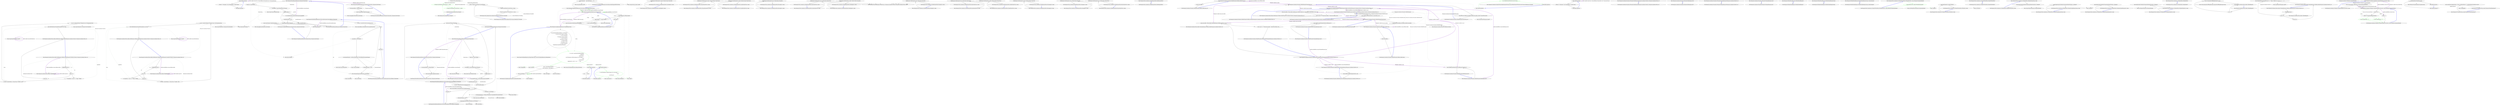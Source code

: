 digraph  {
n0 [cluster="lambda expression", label="Entry lambda expression", span="8-8"];
n1 [cluster="lambda expression", label="p.Name == ''Description'' && p.PropertyType == typeof (string)", span="8-8"];
n2 [cluster="lambda expression", label="Exit lambda expression", span="8-8"];
n3 [cluster="Humanizer.EnumHumanizeExtensions.Humanize(System.Enum)", label="Entry Humanizer.EnumHumanizeExtensions.Humanize(System.Enum)", span="15-15"];
n4 [cluster="Humanizer.EnumHumanizeExtensions.Humanize(System.Enum)", label="Type type = input.GetType()", span="17-17"];
n5 [cluster="Humanizer.EnumHumanizeExtensions.Humanize(System.Enum)", label="var memInfo = type.GetMember(input.ToString())", span="18-18"];
n10 [cluster="Humanizer.EnumHumanizeExtensions.Humanize(System.Enum)", label="return input.ToString().Humanize();", span="28-28"];
n12 [cluster="object.GetType()", label="Entry object.GetType()", span="0-0"];
n6 [cluster="Humanizer.EnumHumanizeExtensions.Humanize(System.Enum)", label="memInfo.Length > 0", span="20-20"];
n13 [cluster="System.Enum.ToString()", label="Entry System.Enum.ToString()", span="0-0"];
n14 [cluster="System.Type.GetMember(string)", label="Entry System.Type.GetMember(string)", span="0-0"];
n7 [cluster="Humanizer.EnumHumanizeExtensions.Humanize(System.Enum)", label="var customDescription = GetCustomDescription(memInfo[0])", span="22-22"];
n8 [cluster="Humanizer.EnumHumanizeExtensions.Humanize(System.Enum)", label="customDescription != null", span="24-24"];
n15 [cluster="Humanizer.EnumHumanizeExtensions.GetCustomDescription(System.Reflection.MemberInfo)", label="Entry Humanizer.EnumHumanizeExtensions.GetCustomDescription(System.Reflection.MemberInfo)", span="32-32"];
n9 [cluster="Humanizer.EnumHumanizeExtensions.Humanize(System.Enum)", label="return customDescription;", span="25-25"];
n11 [cluster="Humanizer.EnumHumanizeExtensions.Humanize(System.Enum)", label="Exit Humanizer.EnumHumanizeExtensions.Humanize(System.Enum)", span="15-15"];
n16 [cluster="string.Humanize()", label="Entry string.Humanize()", span="44-44"];
n17 [cluster="Humanizer.EnumHumanizeExtensions.GetCustomDescription(System.Reflection.MemberInfo)", label="var attrs = memberInfo.GetCustomAttributes(true)", span="34-34"];
n18 [cluster="Humanizer.EnumHumanizeExtensions.GetCustomDescription(System.Reflection.MemberInfo)", label=attrs, span="36-36"];
n25 [cluster="System.Reflection.MemberInfo.GetCustomAttributes(bool)", label="Entry System.Reflection.MemberInfo.GetCustomAttributes(bool)", span="0-0"];
n19 [cluster="Humanizer.EnumHumanizeExtensions.GetCustomDescription(System.Reflection.MemberInfo)", label="var attrType = attr.GetType()", span="38-38"];
n23 [cluster="Humanizer.EnumHumanizeExtensions.GetCustomDescription(System.Reflection.MemberInfo)", label="return null;", span="44-44"];
n22 [cluster="Humanizer.EnumHumanizeExtensions.GetCustomDescription(System.Reflection.MemberInfo)", label="return descriptionProperty.GetValue(attr, null).ToString();", span="41-41"];
n20 [cluster="Humanizer.EnumHumanizeExtensions.GetCustomDescription(System.Reflection.MemberInfo)", label="var descriptionProperty = attrType.GetProperties().FirstOrDefault(DescriptionProperty)", span="39-39"];
n21 [cluster="Humanizer.EnumHumanizeExtensions.GetCustomDescription(System.Reflection.MemberInfo)", label="descriptionProperty != null", span="40-40"];
n26 [cluster="System.Type.GetProperties()", label="Entry System.Type.GetProperties()", span="0-0"];
n27 [cluster="Unk.FirstOrDefault", label="Entry Unk.FirstOrDefault", span=""];
n24 [cluster="Humanizer.EnumHumanizeExtensions.GetCustomDescription(System.Reflection.MemberInfo)", label="Exit Humanizer.EnumHumanizeExtensions.GetCustomDescription(System.Reflection.MemberInfo)", span="32-32"];
n28 [cluster="Unk.GetValue", label="Entry Unk.GetValue", span=""];
n29 [cluster="Unk.ToString", label="Entry Unk.ToString", span=""];
n30 [cluster="Humanizer.EnumHumanizeExtensions.Humanize(System.Enum, Humanizer.LetterCasing)", label="Entry Humanizer.EnumHumanizeExtensions.Humanize(System.Enum, Humanizer.LetterCasing)", span="53-53"];
n31 [cluster="Humanizer.EnumHumanizeExtensions.Humanize(System.Enum, Humanizer.LetterCasing)", label="var humanizedEnum = Humanize(input)", span="55-55"];
n32 [cluster="Humanizer.EnumHumanizeExtensions.Humanize(System.Enum, Humanizer.LetterCasing)", label="return humanizedEnum.ApplyCase(casing);", span="57-57"];
n33 [cluster="Humanizer.EnumHumanizeExtensions.Humanize(System.Enum, Humanizer.LetterCasing)", label="Exit Humanizer.EnumHumanizeExtensions.Humanize(System.Enum, Humanizer.LetterCasing)", span="53-53"];
n34 [cluster="string.ApplyCase(Humanizer.LetterCasing)", label="Entry string.ApplyCase(Humanizer.LetterCasing)", span="15-15"];
d8 [cluster="Humanizer.Tests.AmbientCulture.Dispose()", color=green, community=0, label="0: Thread.CurrentThread.CurrentUICulture = _culture", span="24-24"];
d11 [label="Humanizer.Tests.AmbientCulture", span=""];
d7 [cluster="Humanizer.Tests.AmbientCulture.Dispose()", label="Entry Humanizer.Tests.AmbientCulture.Dispose()", span="22-22"];
d9 [cluster="Humanizer.Tests.AmbientCulture.Dispose()", color=green, community=0, label="0: Thread.CurrentThread.CurrentCulture = _culture", span="25-25"];
d10 [cluster="Humanizer.Tests.AmbientCulture.Dispose()", label="Exit Humanizer.Tests.AmbientCulture.Dispose()", span="22-22"];
d1 [cluster="Humanizer.Tests.AmbientCulture.AmbientCulture(System.Globalization.CultureInfo)", label="_culture = Thread.CurrentThread.CurrentUICulture", span="12-12"];
d0 [cluster="Humanizer.Tests.AmbientCulture.AmbientCulture(System.Globalization.CultureInfo)", label="Entry Humanizer.Tests.AmbientCulture.AmbientCulture(System.Globalization.CultureInfo)", span="10-10"];
d2 [cluster="Humanizer.Tests.AmbientCulture.AmbientCulture(System.Globalization.CultureInfo)", label="Thread.CurrentThread.CurrentCulture = culture", span="13-13"];
d4 [cluster="Humanizer.Tests.AmbientCulture.AmbientCulture(System.Globalization.CultureInfo)", label="Exit Humanizer.Tests.AmbientCulture.AmbientCulture(System.Globalization.CultureInfo)", span="10-10"];
d3 [cluster="Humanizer.Tests.AmbientCulture.AmbientCulture(System.Globalization.CultureInfo)", label="Thread.CurrentThread.CurrentUICulture = culture", span="14-14"];
m0_3 [cluster="string.Split(params char[])", file="ByteSize.cs", label="Entry string.Split(params char[])", span="0-0"];
m0_35 [cluster="Humanizer.StringHumanizeExtensions.Humanize(string, Humanizer.LetterCasing)", file="ByteSize.cs", label="Entry Humanizer.StringHumanizeExtensions.Humanize(string, Humanizer.LetterCasing)", span="62-62"];
m0_36 [cluster="Humanizer.StringHumanizeExtensions.Humanize(string, Humanizer.LetterCasing)", file="ByteSize.cs", label="return input.Humanize().ApplyCase(casing);", span="64-64"];
m0_37 [cluster="Humanizer.StringHumanizeExtensions.Humanize(string, Humanizer.LetterCasing)", file="ByteSize.cs", label="Exit Humanizer.StringHumanizeExtensions.Humanize(string, Humanizer.LetterCasing)", span="62-62"];
m0_17 [cluster="Unk.Replace", file="ByteSize.cs", label="Entry Unk.Replace", span=""];
m0_0 [cluster="Humanizer.StringHumanizeExtensions.FromUnderscoreDashSeparatedWords(string)", file="ByteSize.cs", label="Entry Humanizer.StringHumanizeExtensions.FromUnderscoreDashSeparatedWords(string)", span="8-8"];
m0_1 [cluster="Humanizer.StringHumanizeExtensions.FromUnderscoreDashSeparatedWords(string)", file="ByteSize.cs", label="return String.Join('' '', input.Split(new[] {'_', '-'}));", span="10-10"];
m0_2 [cluster="Humanizer.StringHumanizeExtensions.FromUnderscoreDashSeparatedWords(string)", file="ByteSize.cs", label="Exit Humanizer.StringHumanizeExtensions.FromUnderscoreDashSeparatedWords(string)", span="8-8"];
m0_11 [cluster="System.Text.RegularExpressions.Regex.Regex(string, System.Text.RegularExpressions.RegexOptions)", file="ByteSize.cs", label="Entry System.Text.RegularExpressions.Regex.Regex(string, System.Text.RegularExpressions.RegexOptions)", span="0-0"];
m0_39 [cluster="string.ApplyCase(Humanizer.LetterCasing)", file="ByteSize.cs", label="Entry string.ApplyCase(Humanizer.LetterCasing)", span="15-15"];
m0_34 [cluster="string.Contains(string)", file="ByteSize.cs", label="Entry string.Contains(string)", span="0-0"];
m0_23 [cluster="string.ToLower()", file="ByteSize.cs", label="Entry string.ToLower()", span="0-0"];
m0_16 [cluster="Unk.Substring", file="ByteSize.cs", label="Entry Unk.Substring", span=""];
m0_4 [cluster="string.Join(string, params string[])", file="ByteSize.cs", label="Entry string.Join(string, params string[])", span="0-0"];
m0_5 [cluster="Humanizer.StringHumanizeExtensions.FromPascalCase(string)", file="ByteSize.cs", label="Entry Humanizer.StringHumanizeExtensions.FromPascalCase(string)", span="13-13"];
m0_6 [cluster="Humanizer.StringHumanizeExtensions.FromPascalCase(string)", file="ByteSize.cs", label="var pascalCaseWordBoundaryRegex = new Regex(@''\r\n(?# word to word, number or acronym)\r\n(?<=[a-z])(?=[A-Z0-9])|\r\n(?# number to word or acronym)\r\n(?<=[0-9])(?=[A-Za-z])|\r\n(?# acronym to number)\r\n(?<=[A-Z])(?=[0-9])|\r\n(?# acronym to word)\r\n(?<=[A-Z])(?=[A-Z][a-z])\r\n'', RegexOptions.IgnorePatternWhitespace)", span="15-24"];
m0_7 [cluster="Humanizer.StringHumanizeExtensions.FromPascalCase(string)", color=green, community=0, file="ByteSize.cs", label="0: var result = pascalCaseWordBoundaryRegex\r\n                .Split(input)\r\n                .Select(word =>\r\n                    word.ToCharArray().All(Char.IsUpper) && word.Length > 1\r\n                        ? word\r\n                        : word.ToLower())\r\n                .Aggregate((res, word) => res + '' '' + word)", span="26-32"];
m0_8 [cluster="Humanizer.StringHumanizeExtensions.FromPascalCase(string)", file="ByteSize.cs", label="result = Char.ToUpper(result[0]) +\r\n                result.Substring(1, result.Length - 1)", span="34-35"];
m0_9 [cluster="Humanizer.StringHumanizeExtensions.FromPascalCase(string)", file="ByteSize.cs", label="return result.Replace('' i '', '' I '');", span="36-36"];
m0_10 [cluster="Humanizer.StringHumanizeExtensions.FromPascalCase(string)", file="ByteSize.cs", label="Exit Humanizer.StringHumanizeExtensions.FromPascalCase(string)", span="13-13"];
m0_21 [cluster="string.ToCharArray()", file="ByteSize.cs", label="Entry string.ToCharArray()", span="0-0"];
m0_27 [cluster="Humanizer.StringHumanizeExtensions.Humanize(string)", file="ByteSize.cs", label="Entry Humanizer.StringHumanizeExtensions.Humanize(string)", span="44-44"];
m0_28 [cluster="Humanizer.StringHumanizeExtensions.Humanize(string)", file="ByteSize.cs", label="input.ToCharArray().All(Char.IsUpper)", span="47-47"];
m0_29 [cluster="Humanizer.StringHumanizeExtensions.Humanize(string)", file="ByteSize.cs", label="return input;", span="48-48"];
m0_30 [cluster="Humanizer.StringHumanizeExtensions.Humanize(string)", file="ByteSize.cs", label="input.Contains(''_'') || input.Contains(''-'')", span="50-50"];
m0_31 [cluster="Humanizer.StringHumanizeExtensions.Humanize(string)", file="ByteSize.cs", label="return FromUnderscoreDashSeparatedWords(input);", span="51-51"];
m0_32 [cluster="Humanizer.StringHumanizeExtensions.Humanize(string)", file="ByteSize.cs", label="return FromPascalCase(input);", span="53-53"];
m0_33 [cluster="Humanizer.StringHumanizeExtensions.Humanize(string)", file="ByteSize.cs", label="Exit Humanizer.StringHumanizeExtensions.Humanize(string)", span="44-44"];
m0_15 [cluster="Unk.ToUpper", file="ByteSize.cs", label="Entry Unk.ToUpper", span=""];
m0_12 [cluster="System.Text.RegularExpressions.Regex.Split(string)", file="ByteSize.cs", label="Entry System.Text.RegularExpressions.Regex.Split(string)", span="0-0"];
m0_24 [cluster="lambda expression", file="ByteSize.cs", label="Entry lambda expression", span="32-32"];
m0_18 [cluster="lambda expression", file="ByteSize.cs", label="Entry lambda expression", span="28-31"];
m0_19 [cluster="lambda expression", color=green, community=0, file="ByteSize.cs", label="0: word.ToCharArray().All(Char.IsUpper) && word.Length > 1\r\n                        ? word\r\n                        : word.ToLower()", span="29-31"];
m0_20 [cluster="lambda expression", file="ByteSize.cs", label="Exit lambda expression", span="28-31"];
m0_25 [cluster="lambda expression", file="ByteSize.cs", label="res + '' '' + word", span="32-32"];
m0_26 [cluster="lambda expression", file="ByteSize.cs", label="Exit lambda expression", span="32-32"];
m0_14 [cluster="Unk.Aggregate", file="ByteSize.cs", label="Entry Unk.Aggregate", span=""];
m0_22 [cluster="Unk.All", file="ByteSize.cs", label="Entry Unk.All", span=""];
m0_13 [cluster="Unk.Select", file="ByteSize.cs", label="Entry Unk.Select", span=""];
m1_5 [cluster="Humanizer.Tests.DateHumanize.Verify(string, int, Humanizer.Localisation.TimeUnit, Humanizer.Localisation.Tense, double?)", file="DateHumanizeTests.cs", label="Entry Humanizer.Tests.DateHumanize.Verify(string, int, Humanizer.Localisation.TimeUnit, Humanizer.Localisation.Tense, double?)", span="29-29"];
m1_27 [cluster="Humanizer.Tests.Localisation.ar.DateHumanizeTests.SecondsAgo(int, string)", file="DateHumanizeTests.cs", label="Entry Humanizer.Tests.Localisation.ar.DateHumanizeTests.SecondsAgo(int, string)", span="94-94"];
m1_28 [cluster="Humanizer.Tests.Localisation.ar.DateHumanizeTests.SecondsAgo(int, string)", file="DateHumanizeTests.cs", label="DateHumanize.Verify(expected, seconds, TimeUnit.Second, Tense.Past)", span="96-96"];
m1_29 [cluster="Humanizer.Tests.Localisation.ar.DateHumanizeTests.SecondsAgo(int, string)", file="DateHumanizeTests.cs", label="Exit Humanizer.Tests.Localisation.ar.DateHumanizeTests.SecondsAgo(int, string)", span="94-94"];
m1_18 [cluster="Humanizer.Tests.Localisation.ar.DateHumanizeTests.MinutesFromNow(int, string)", file="DateHumanizeTests.cs", label="Entry Humanizer.Tests.Localisation.ar.DateHumanizeTests.MinutesFromNow(int, string)", span="65-65"];
m1_19 [cluster="Humanizer.Tests.Localisation.ar.DateHumanizeTests.MinutesFromNow(int, string)", file="DateHumanizeTests.cs", label="DateHumanize.Verify(expected, minutes, TimeUnit.Minute, Tense.Future)", span="67-67"];
m1_20 [cluster="Humanizer.Tests.Localisation.ar.DateHumanizeTests.MinutesFromNow(int, string)", file="DateHumanizeTests.cs", label="Exit Humanizer.Tests.Localisation.ar.DateHumanizeTests.MinutesFromNow(int, string)", span="65-65"];
m1_30 [cluster="Humanizer.Tests.Localisation.ar.DateHumanizeTests.SecondsFromNow(int, string)", file="DateHumanizeTests.cs", label="Entry Humanizer.Tests.Localisation.ar.DateHumanizeTests.SecondsFromNow(int, string)", span="104-104"];
m1_31 [cluster="Humanizer.Tests.Localisation.ar.DateHumanizeTests.SecondsFromNow(int, string)", file="DateHumanizeTests.cs", label="DateHumanize.Verify(expected, seconds, TimeUnit.Second, Tense.Future)", span="106-106"];
m1_32 [cluster="Humanizer.Tests.Localisation.ar.DateHumanizeTests.SecondsFromNow(int, string)", file="DateHumanizeTests.cs", label="Exit Humanizer.Tests.Localisation.ar.DateHumanizeTests.SecondsFromNow(int, string)", span="104-104"];
m1_9 [cluster="Humanizer.Tests.Localisation.ar.DateHumanizeTests.HoursAgo(int, string)", file="DateHumanizeTests.cs", label="Entry Humanizer.Tests.Localisation.ar.DateHumanizeTests.HoursAgo(int, string)", span="35-35"];
m1_10 [cluster="Humanizer.Tests.Localisation.ar.DateHumanizeTests.HoursAgo(int, string)", file="DateHumanizeTests.cs", label="DateHumanize.Verify(expected, hours, TimeUnit.Hour, Tense.Past)", span="37-37"];
m1_11 [cluster="Humanizer.Tests.Localisation.ar.DateHumanizeTests.HoursAgo(int, string)", file="DateHumanizeTests.cs", label="Exit Humanizer.Tests.Localisation.ar.DateHumanizeTests.HoursAgo(int, string)", span="35-35"];
m1_36 [cluster="Humanizer.Tests.Localisation.ar.DateHumanizeTests.YearsFromNow(int, string)", file="DateHumanizeTests.cs", label="Entry Humanizer.Tests.Localisation.ar.DateHumanizeTests.YearsFromNow(int, string)", span="124-124"];
m1_37 [cluster="Humanizer.Tests.Localisation.ar.DateHumanizeTests.YearsFromNow(int, string)", file="DateHumanizeTests.cs", label="DateHumanize.Verify(expected, years, TimeUnit.Year, Tense.Future)", span="126-126"];
m1_38 [cluster="Humanizer.Tests.Localisation.ar.DateHumanizeTests.YearsFromNow(int, string)", file="DateHumanizeTests.cs", label="Exit Humanizer.Tests.Localisation.ar.DateHumanizeTests.YearsFromNow(int, string)", span="124-124"];
m1_21 [cluster="Humanizer.Tests.Localisation.ar.DateHumanizeTests.MonthsAgo(int, string)", file="DateHumanizeTests.cs", label="Entry Humanizer.Tests.Localisation.ar.DateHumanizeTests.MonthsAgo(int, string)", span="75-75"];
m1_22 [cluster="Humanizer.Tests.Localisation.ar.DateHumanizeTests.MonthsAgo(int, string)", file="DateHumanizeTests.cs", label="DateHumanize.Verify(expected, months, TimeUnit.Month, Tense.Past)", span="77-77"];
m1_23 [cluster="Humanizer.Tests.Localisation.ar.DateHumanizeTests.MonthsAgo(int, string)", file="DateHumanizeTests.cs", label="Exit Humanizer.Tests.Localisation.ar.DateHumanizeTests.MonthsAgo(int, string)", span="75-75"];
m1_2 [cluster="Humanizer.Tests.Localisation.ar.DateHumanizeTests.DaysAgo(int, string)", file="DateHumanizeTests.cs", label="Entry Humanizer.Tests.Localisation.ar.DateHumanizeTests.DaysAgo(int, string)", span="15-15"];
m1_3 [cluster="Humanizer.Tests.Localisation.ar.DateHumanizeTests.DaysAgo(int, string)", file="DateHumanizeTests.cs", label="DateHumanize.Verify(expected, days, TimeUnit.Day, Tense.Past)", span="17-17"];
m1_4 [cluster="Humanizer.Tests.Localisation.ar.DateHumanizeTests.DaysAgo(int, string)", file="DateHumanizeTests.cs", label="Exit Humanizer.Tests.Localisation.ar.DateHumanizeTests.DaysAgo(int, string)", span="15-15"];
m1_6 [cluster="Humanizer.Tests.Localisation.ar.DateHumanizeTests.DaysFromNow(int, string)", file="DateHumanizeTests.cs", label="Entry Humanizer.Tests.Localisation.ar.DateHumanizeTests.DaysFromNow(int, string)", span="25-25"];
m1_7 [cluster="Humanizer.Tests.Localisation.ar.DateHumanizeTests.DaysFromNow(int, string)", file="DateHumanizeTests.cs", label="DateHumanize.Verify(expected, days, TimeUnit.Day, Tense.Future)", span="27-27"];
m1_8 [cluster="Humanizer.Tests.Localisation.ar.DateHumanizeTests.DaysFromNow(int, string)", file="DateHumanizeTests.cs", label="Exit Humanizer.Tests.Localisation.ar.DateHumanizeTests.DaysFromNow(int, string)", span="25-25"];
m1_24 [cluster="Humanizer.Tests.Localisation.ar.DateHumanizeTests.MonthsFromNow(int, string)", file="DateHumanizeTests.cs", label="Entry Humanizer.Tests.Localisation.ar.DateHumanizeTests.MonthsFromNow(int, string)", span="84-84"];
m1_25 [cluster="Humanizer.Tests.Localisation.ar.DateHumanizeTests.MonthsFromNow(int, string)", file="DateHumanizeTests.cs", label="DateHumanize.Verify(expected, months, TimeUnit.Month, Tense.Future)", span="86-86"];
m1_26 [cluster="Humanizer.Tests.Localisation.ar.DateHumanizeTests.MonthsFromNow(int, string)", file="DateHumanizeTests.cs", label="Exit Humanizer.Tests.Localisation.ar.DateHumanizeTests.MonthsFromNow(int, string)", span="84-84"];
m1_15 [cluster="Humanizer.Tests.Localisation.ar.DateHumanizeTests.MinutesAgo(int, string)", file="DateHumanizeTests.cs", label="Entry Humanizer.Tests.Localisation.ar.DateHumanizeTests.MinutesAgo(int, string)", span="55-55"];
m1_16 [cluster="Humanizer.Tests.Localisation.ar.DateHumanizeTests.MinutesAgo(int, string)", file="DateHumanizeTests.cs", label="DateHumanize.Verify(expected, minutes, TimeUnit.Minute, Tense.Past)", span="57-57"];
m1_17 [cluster="Humanizer.Tests.Localisation.ar.DateHumanizeTests.MinutesAgo(int, string)", file="DateHumanizeTests.cs", label="Exit Humanizer.Tests.Localisation.ar.DateHumanizeTests.MinutesAgo(int, string)", span="55-55"];
m1_0 [cluster="Humanizer.Tests.Localisation.ar.DateHumanizeTests.DateHumanizeTests()", file="DateHumanizeTests.cs", label="Entry Humanizer.Tests.Localisation.ar.DateHumanizeTests.DateHumanizeTests()", span="7-7"];
m1_1 [cluster="Humanizer.Tests.Localisation.ar.DateHumanizeTests.DateHumanizeTests()", file="DateHumanizeTests.cs", label="Exit Humanizer.Tests.Localisation.ar.DateHumanizeTests.DateHumanizeTests()", span="7-7"];
m1_33 [cluster="Humanizer.Tests.Localisation.ar.DateHumanizeTests.YearsAgo(int, string)", file="DateHumanizeTests.cs", label="Entry Humanizer.Tests.Localisation.ar.DateHumanizeTests.YearsAgo(int, string)", span="114-114"];
m1_34 [cluster="Humanizer.Tests.Localisation.ar.DateHumanizeTests.YearsAgo(int, string)", file="DateHumanizeTests.cs", label="DateHumanize.Verify(expected, years, TimeUnit.Year, Tense.Past)", span="116-116"];
m1_35 [cluster="Humanizer.Tests.Localisation.ar.DateHumanizeTests.YearsAgo(int, string)", file="DateHumanizeTests.cs", label="Exit Humanizer.Tests.Localisation.ar.DateHumanizeTests.YearsAgo(int, string)", span="114-114"];
m1_12 [cluster="Humanizer.Tests.Localisation.ar.DateHumanizeTests.HoursFromNow(int, string)", file="DateHumanizeTests.cs", label="Entry Humanizer.Tests.Localisation.ar.DateHumanizeTests.HoursFromNow(int, string)", span="45-45"];
m1_13 [cluster="Humanizer.Tests.Localisation.ar.DateHumanizeTests.HoursFromNow(int, string)", file="DateHumanizeTests.cs", label="DateHumanize.Verify(expected, hours, TimeUnit.Hour, Tense.Future)", span="47-47"];
m1_14 [cluster="Humanizer.Tests.Localisation.ar.DateHumanizeTests.HoursFromNow(int, string)", file="DateHumanizeTests.cs", label="Exit Humanizer.Tests.Localisation.ar.DateHumanizeTests.HoursFromNow(int, string)", span="45-45"];
m2_30 [cluster="Humanizer.Localisation.Formatters.DefaultFormatter.GetResourceKey(string, int)", file="DefaultFormatter.cs", label="Entry Humanizer.Localisation.Formatters.DefaultFormatter.GetResourceKey(string, int)", span="57-57"];
m2_32 [cluster="Humanizer.Localisation.Formatters.DefaultFormatter.GetResourceKey(string, int)", file="DefaultFormatter.cs", label="return resourceKey;", span="59-59"];
m2_33 [cluster="Humanizer.Localisation.Formatters.DefaultFormatter.GetResourceKey(string, int)", file="DefaultFormatter.cs", label="Exit Humanizer.Localisation.Formatters.DefaultFormatter.GetResourceKey(string, int)", span="57-57"];
m2_4 [cluster="Humanizer.Localisation.Formatters.DefaultFormatter.DateHumanize(Humanizer.Localisation.TimeUnit, Humanizer.Localisation.Tense, int)", file="DefaultFormatter.cs", label="Entry Humanizer.Localisation.Formatters.DefaultFormatter.DateHumanize(Humanizer.Localisation.TimeUnit, Humanizer.Localisation.Tense, int)", span="16-16"];
m2_5 [cluster="Humanizer.Localisation.Formatters.DefaultFormatter.DateHumanize(Humanizer.Localisation.TimeUnit, Humanizer.Localisation.Tense, int)", file="DefaultFormatter.cs", label="return GetResourceForDate(timeUnit, timeUnitTense, unit);", span="18-18"];
m2_6 [cluster="Humanizer.Localisation.Formatters.DefaultFormatter.DateHumanize(Humanizer.Localisation.TimeUnit, Humanizer.Localisation.Tense, int)", file="DefaultFormatter.cs", label="Exit Humanizer.Localisation.Formatters.DefaultFormatter.DateHumanize(Humanizer.Localisation.TimeUnit, Humanizer.Localisation.Tense, int)", span="16-16"];
m2_3 [cluster="Humanizer.Localisation.Formatters.DefaultFormatter.GetResourceForDate(Humanizer.Localisation.TimeUnit, Humanizer.Localisation.Tense, int)", file="DefaultFormatter.cs", label="Entry Humanizer.Localisation.Formatters.DefaultFormatter.GetResourceForDate(Humanizer.Localisation.TimeUnit, Humanizer.Localisation.Tense, int)", span="35-35"];
m2_14 [cluster="Humanizer.Localisation.Formatters.DefaultFormatter.GetResourceForDate(Humanizer.Localisation.TimeUnit, Humanizer.Localisation.Tense, int)", file="DefaultFormatter.cs", label="string resourceKey = ResourceKeys.DateHumanize.GetResourceKey(unit, timeUnitTense: timeUnitTense, count: count)", span="37-37"];
m2_15 [cluster="Humanizer.Localisation.Formatters.DefaultFormatter.GetResourceForDate(Humanizer.Localisation.TimeUnit, Humanizer.Localisation.Tense, int)", file="DefaultFormatter.cs", label="return count == 1 ? Format(resourceKey) : Format(resourceKey, count);", span="38-38"];
m2_16 [cluster="Humanizer.Localisation.Formatters.DefaultFormatter.GetResourceForDate(Humanizer.Localisation.TimeUnit, Humanizer.Localisation.Tense, int)", file="DefaultFormatter.cs", label="Exit Humanizer.Localisation.Formatters.DefaultFormatter.GetResourceForDate(Humanizer.Localisation.TimeUnit, Humanizer.Localisation.Tense, int)", span="35-35"];
m2_17 [cluster="Humanizer.Localisation.ResourceKeys.DateHumanize.GetResourceKey(Humanizer.Localisation.TimeUnit, Humanizer.Localisation.Tense, int)", file="DefaultFormatter.cs", label="Entry Humanizer.Localisation.ResourceKeys.DateHumanize.GetResourceKey(Humanizer.Localisation.TimeUnit, Humanizer.Localisation.Tense, int)", span="27-27"];
m2_11 [cluster="Humanizer.Localisation.Formatters.DefaultFormatter.TimeSpanHumanize(Humanizer.Localisation.TimeUnit, int)", file="DefaultFormatter.cs", label="Entry Humanizer.Localisation.Formatters.DefaultFormatter.TimeSpanHumanize(Humanizer.Localisation.TimeUnit, int)", span="30-30"];
m2_12 [cluster="Humanizer.Localisation.Formatters.DefaultFormatter.TimeSpanHumanize(Humanizer.Localisation.TimeUnit, int)", file="DefaultFormatter.cs", label="return GetResourceForTimeSpan(timeUnit, unit);", span="32-32"];
m2_13 [cluster="Humanizer.Localisation.Formatters.DefaultFormatter.TimeSpanHumanize(Humanizer.Localisation.TimeUnit, int)", file="DefaultFormatter.cs", label="Exit Humanizer.Localisation.Formatters.DefaultFormatter.TimeSpanHumanize(Humanizer.Localisation.TimeUnit, int)", span="30-30"];
m2_27 [cluster="Humanizer.Localisation.Resources.GetResource(string)", file="DefaultFormatter.cs", label="Entry Humanizer.Localisation.Resources.GetResource(string)", span="16-16"];
m2_19 [cluster="Humanizer.Localisation.Formatters.DefaultFormatter.Format(string, int)", file="DefaultFormatter.cs", label="Entry Humanizer.Localisation.Formatters.DefaultFormatter.Format(string, int)", span="52-52"];
m2_28 [cluster="Humanizer.Localisation.Formatters.DefaultFormatter.Format(string, int)", file="DefaultFormatter.cs", label="return Resources.GetResource(GetResourceKey(resourceKey, number)).FormatWith(number);", span="54-54"];
m2_29 [cluster="Humanizer.Localisation.Formatters.DefaultFormatter.Format(string, int)", file="DefaultFormatter.cs", label="Exit Humanizer.Localisation.Formatters.DefaultFormatter.Format(string, int)", span="52-52"];
m2_10 [cluster="Humanizer.Localisation.Formatters.DefaultFormatter.GetResourceForTimeSpan(Humanizer.Localisation.TimeUnit, int)", file="DefaultFormatter.cs", label="Entry Humanizer.Localisation.Formatters.DefaultFormatter.GetResourceForTimeSpan(Humanizer.Localisation.TimeUnit, int)", span="41-41"];
m2_20 [cluster="Humanizer.Localisation.Formatters.DefaultFormatter.GetResourceForTimeSpan(Humanizer.Localisation.TimeUnit, int)", file="DefaultFormatter.cs", label="string resourceKey = ResourceKeys.TimeSpanHumanize.GetResourceKey(unit, count)", span="43-43"];
m2_21 [cluster="Humanizer.Localisation.Formatters.DefaultFormatter.GetResourceForTimeSpan(Humanizer.Localisation.TimeUnit, int)", file="DefaultFormatter.cs", label="return count == 1 ? Format(resourceKey) : Format(resourceKey, count);", span="44-44"];
m2_22 [cluster="Humanizer.Localisation.Formatters.DefaultFormatter.GetResourceForTimeSpan(Humanizer.Localisation.TimeUnit, int)", file="DefaultFormatter.cs", label="Exit Humanizer.Localisation.Formatters.DefaultFormatter.GetResourceForTimeSpan(Humanizer.Localisation.TimeUnit, int)", span="41-41"];
m2_31 [cluster="string.FormatWith(params object[])", file="DefaultFormatter.cs", label="Entry string.FormatWith(params object[])", span="15-15"];
m2_18 [cluster="Humanizer.Localisation.Formatters.DefaultFormatter.Format(string)", file="DefaultFormatter.cs", label="Entry Humanizer.Localisation.Formatters.DefaultFormatter.Format(string)", span="47-47"];
m2_24 [cluster="Humanizer.Localisation.Formatters.DefaultFormatter.Format(string)", file="DefaultFormatter.cs", label="return Resources.GetResource(GetResourceKey(resourceKey));", span="49-49"];
m2_25 [cluster="Humanizer.Localisation.Formatters.DefaultFormatter.Format(string)", file="DefaultFormatter.cs", label="Exit Humanizer.Localisation.Formatters.DefaultFormatter.Format(string)", span="47-47"];
m2_23 [cluster="Humanizer.Localisation.ResourceKeys.TimeSpanHumanize.GetResourceKey(Humanizer.Localisation.TimeUnit, int)", file="DefaultFormatter.cs", label="Entry Humanizer.Localisation.ResourceKeys.TimeSpanHumanize.GetResourceKey(Humanizer.Localisation.TimeUnit, int)", span="19-19"];
m2_26 [cluster="Humanizer.Localisation.Formatters.DefaultFormatter.GetResourceKey(string)", file="DefaultFormatter.cs", label="Entry Humanizer.Localisation.Formatters.DefaultFormatter.GetResourceKey(string)", span="62-62"];
m2_34 [cluster="Humanizer.Localisation.Formatters.DefaultFormatter.GetResourceKey(string)", file="DefaultFormatter.cs", label="return resourceKey;", span="64-64"];
m2_35 [cluster="Humanizer.Localisation.Formatters.DefaultFormatter.GetResourceKey(string)", file="DefaultFormatter.cs", label="Exit Humanizer.Localisation.Formatters.DefaultFormatter.GetResourceKey(string)", span="62-62"];
m2_7 [cluster="Humanizer.Localisation.Formatters.DefaultFormatter.TimeSpanHumanize_Zero()", file="DefaultFormatter.cs", label="Entry Humanizer.Localisation.Formatters.DefaultFormatter.TimeSpanHumanize_Zero()", span="25-25"];
m2_8 [cluster="Humanizer.Localisation.Formatters.DefaultFormatter.TimeSpanHumanize_Zero()", file="DefaultFormatter.cs", label="return GetResourceForTimeSpan(TimeUnit.Millisecond, 0);", span="27-27"];
m2_9 [cluster="Humanizer.Localisation.Formatters.DefaultFormatter.TimeSpanHumanize_Zero()", file="DefaultFormatter.cs", label="Exit Humanizer.Localisation.Formatters.DefaultFormatter.TimeSpanHumanize_Zero()", span="25-25"];
m2_0 [cluster="Humanizer.Localisation.Formatters.DefaultFormatter.DateHumanize_Now()", file="DefaultFormatter.cs", label="Entry Humanizer.Localisation.Formatters.DefaultFormatter.DateHumanize_Now()", span="11-11"];
m2_1 [cluster="Humanizer.Localisation.Formatters.DefaultFormatter.DateHumanize_Now()", file="DefaultFormatter.cs", label="return GetResourceForDate(TimeUnit.Millisecond, Tense.Past, 0);", span="13-13"];
m2_2 [cluster="Humanizer.Localisation.Formatters.DefaultFormatter.DateHumanize_Now()", file="DefaultFormatter.cs", label="Exit Humanizer.Localisation.Formatters.DefaultFormatter.DateHumanize_Now()", span="11-11"];
m2_36 [file="DefaultFormatter.cs", label="Humanizer.Localisation.Formatters.DefaultFormatter", span=""];
m3_25 [cluster="System.Reflection.MemberInfo.GetCustomAttributes(bool)", file="EnumHumanizeExtensions.cs", label="Entry System.Reflection.MemberInfo.GetCustomAttributes(bool)", span="0-0"];
m3_48 [cluster="Humanizer.Localisation.NumberToWords.DefaultNumberToWordsConverter.DefaultNumberToWordsConverter(System.Globalization.CultureInfo)", file="EnumHumanizeExtensions.cs", label="Entry Humanizer.Localisation.NumberToWords.DefaultNumberToWordsConverter.DefaultNumberToWordsConverter(System.Globalization.CultureInfo)", span="12-12"];
m3_34 [cluster="string.ApplyCase(Humanizer.LetterCasing)", file="EnumHumanizeExtensions.cs", label="Entry string.ApplyCase(Humanizer.LetterCasing)", span="15-15"];
m3_13 [cluster="System.Enum.ToString()", file="EnumHumanizeExtensions.cs", label="Entry System.Enum.ToString()", span="0-0"];
m3_28 [cluster="Unk.GetValue", file="EnumHumanizeExtensions.cs", label="Entry Unk.GetValue", span=""];
m3_30 [cluster="Humanizer.EnumHumanizeExtensions.Humanize(System.Enum, Humanizer.LetterCasing)", file="EnumHumanizeExtensions.cs", label="Entry Humanizer.EnumHumanizeExtensions.Humanize(System.Enum, Humanizer.LetterCasing)", span="53-53"];
m3_31 [cluster="Humanizer.EnumHumanizeExtensions.Humanize(System.Enum, Humanizer.LetterCasing)", file="EnumHumanizeExtensions.cs", label="var humanizedEnum = Humanize(input)", span="55-55"];
m3_32 [cluster="Humanizer.EnumHumanizeExtensions.Humanize(System.Enum, Humanizer.LetterCasing)", file="EnumHumanizeExtensions.cs", label="return humanizedEnum.ApplyCase(casing);", span="57-57"];
m3_33 [cluster="Humanizer.EnumHumanizeExtensions.Humanize(System.Enum, Humanizer.LetterCasing)", file="EnumHumanizeExtensions.cs", label="Exit Humanizer.EnumHumanizeExtensions.Humanize(System.Enum, Humanizer.LetterCasing)", span="53-53"];
m3_14 [cluster="System.Type.GetMember(string)", file="EnumHumanizeExtensions.cs", label="Entry System.Type.GetMember(string)", span="0-0"];
m3_15 [cluster="Humanizer.EnumHumanizeExtensions.GetCustomDescription(System.Reflection.MemberInfo)", file="EnumHumanizeExtensions.cs", label="Entry Humanizer.EnumHumanizeExtensions.GetCustomDescription(System.Reflection.MemberInfo)", span="32-32"];
m3_17 [cluster="Humanizer.EnumHumanizeExtensions.GetCustomDescription(System.Reflection.MemberInfo)", file="EnumHumanizeExtensions.cs", label="var attrs = memberInfo.GetCustomAttributes(true)", span="34-34"];
m3_18 [cluster="Humanizer.EnumHumanizeExtensions.GetCustomDescription(System.Reflection.MemberInfo)", file="EnumHumanizeExtensions.cs", label=attrs, span="36-36"];
m3_19 [cluster="Humanizer.EnumHumanizeExtensions.GetCustomDescription(System.Reflection.MemberInfo)", file="EnumHumanizeExtensions.cs", label="var attrType = attr.GetType()", span="38-38"];
m3_23 [cluster="Humanizer.EnumHumanizeExtensions.GetCustomDescription(System.Reflection.MemberInfo)", file="EnumHumanizeExtensions.cs", label="return null;", span="44-44"];
m3_22 [cluster="Humanizer.EnumHumanizeExtensions.GetCustomDescription(System.Reflection.MemberInfo)", file="EnumHumanizeExtensions.cs", label="return descriptionProperty.GetValue(attr, null).ToString();", span="41-41"];
m3_20 [cluster="Humanizer.EnumHumanizeExtensions.GetCustomDescription(System.Reflection.MemberInfo)", file="EnumHumanizeExtensions.cs", label="var descriptionProperty = attrType.GetProperties().FirstOrDefault(DescriptionProperty)", span="39-39"];
m3_21 [cluster="Humanizer.EnumHumanizeExtensions.GetCustomDescription(System.Reflection.MemberInfo)", file="EnumHumanizeExtensions.cs", label="descriptionProperty != null", span="40-40"];
m3_24 [cluster="Humanizer.EnumHumanizeExtensions.GetCustomDescription(System.Reflection.MemberInfo)", file="EnumHumanizeExtensions.cs", label="Exit Humanizer.EnumHumanizeExtensions.GetCustomDescription(System.Reflection.MemberInfo)", span="32-32"];
m3_26 [cluster="System.Type.GetProperties()", file="EnumHumanizeExtensions.cs", label="Entry System.Type.GetProperties()", span="0-0"];
m3_12 [cluster="object.GetType()", file="EnumHumanizeExtensions.cs", label="Entry object.GetType()", span="0-0"];
m3_45 [cluster="lambda expression", file="EnumHumanizeExtensions.cs", label="Entry lambda expression", span="7-7"];
m3_0 [cluster="lambda expression", file="EnumHumanizeExtensions.cs", label="Entry lambda expression", span="8-8"];
m3_1 [cluster="lambda expression", file="EnumHumanizeExtensions.cs", label="p.Name == ''Description'' && p.PropertyType == typeof (string)", span="8-8"];
m3_2 [cluster="lambda expression", file="EnumHumanizeExtensions.cs", label="Exit lambda expression", span="8-8"];
m3_46 [cluster="lambda expression", color=green, community=0, file="EnumHumanizeExtensions.cs", label="0: new DefaultNumberToWordsConverter(culture)", span="7-7"];
m3_47 [cluster="lambda expression", file="EnumHumanizeExtensions.cs", label="Exit lambda expression", span="7-7"];
m3_27 [cluster="Unk.FirstOrDefault", file="EnumHumanizeExtensions.cs", label="Entry Unk.FirstOrDefault", span=""];
m3_29 [cluster="Unk.ToString", file="EnumHumanizeExtensions.cs", label="Entry Unk.ToString", span=""];
m3_3 [cluster="Humanizer.EnumHumanizeExtensions.Humanize(System.Enum)", file="EnumHumanizeExtensions.cs", label="Entry Humanizer.EnumHumanizeExtensions.Humanize(System.Enum)", span="15-15"];
m3_4 [cluster="Humanizer.EnumHumanizeExtensions.Humanize(System.Enum)", file="EnumHumanizeExtensions.cs", label="Type type = input.GetType()", span="17-17"];
m3_5 [cluster="Humanizer.EnumHumanizeExtensions.Humanize(System.Enum)", file="EnumHumanizeExtensions.cs", label="var memInfo = type.GetMember(input.ToString())", span="18-18"];
m3_10 [cluster="Humanizer.EnumHumanizeExtensions.Humanize(System.Enum)", file="EnumHumanizeExtensions.cs", label="return input.ToString().Humanize();", span="28-28"];
m3_6 [cluster="Humanizer.EnumHumanizeExtensions.Humanize(System.Enum)", file="EnumHumanizeExtensions.cs", label="memInfo.Length > 0", span="20-20"];
m3_7 [cluster="Humanizer.EnumHumanizeExtensions.Humanize(System.Enum)", file="EnumHumanizeExtensions.cs", label="var customDescription = GetCustomDescription(memInfo[0])", span="22-22"];
m3_8 [cluster="Humanizer.EnumHumanizeExtensions.Humanize(System.Enum)", file="EnumHumanizeExtensions.cs", label="customDescription != null", span="24-24"];
m3_9 [cluster="Humanizer.EnumHumanizeExtensions.Humanize(System.Enum)", file="EnumHumanizeExtensions.cs", label="return customDescription;", span="25-25"];
m3_11 [cluster="Humanizer.EnumHumanizeExtensions.Humanize(System.Enum)", file="EnumHumanizeExtensions.cs", label="Exit Humanizer.EnumHumanizeExtensions.Humanize(System.Enum)", span="15-15"];
m4_2 [cluster="Humanizer.Localisation.Formatters.IFormatter.DateHumanize(Humanizer.Localisation.TimeUnit, Humanizer.Localisation.Tense, int)", file="IFormatter.cs", label="Entry Humanizer.Localisation.Formatters.IFormatter.DateHumanize(Humanizer.Localisation.TimeUnit, Humanizer.Localisation.Tense, int)", span="10-10"];
m4_3 [cluster="Humanizer.Localisation.Formatters.IFormatter.DateHumanize(Humanizer.Localisation.TimeUnit, Humanizer.Localisation.Tense, int)", file="IFormatter.cs", label="Exit Humanizer.Localisation.Formatters.IFormatter.DateHumanize(Humanizer.Localisation.TimeUnit, Humanizer.Localisation.Tense, int)", span="10-10"];
m4_0 [cluster="Humanizer.Localisation.Formatters.IFormatter.DateHumanize_Now()", file="IFormatter.cs", label="Entry Humanizer.Localisation.Formatters.IFormatter.DateHumanize_Now()", span="9-9"];
m4_1 [cluster="Humanizer.Localisation.Formatters.IFormatter.DateHumanize_Now()", file="IFormatter.cs", label="Exit Humanizer.Localisation.Formatters.IFormatter.DateHumanize_Now()", span="9-9"];
m4_6 [cluster="Humanizer.Localisation.Formatters.IFormatter.TimeSpanHumanize(Humanizer.Localisation.TimeUnit, int)", file="IFormatter.cs", label="Entry Humanizer.Localisation.Formatters.IFormatter.TimeSpanHumanize(Humanizer.Localisation.TimeUnit, int)", span="13-13"];
m4_7 [cluster="Humanizer.Localisation.Formatters.IFormatter.TimeSpanHumanize(Humanizer.Localisation.TimeUnit, int)", file="IFormatter.cs", label="Exit Humanizer.Localisation.Formatters.IFormatter.TimeSpanHumanize(Humanizer.Localisation.TimeUnit, int)", span="13-13"];
m4_4 [cluster="Humanizer.Localisation.Formatters.IFormatter.TimeSpanHumanize_Zero()", file="IFormatter.cs", label="Entry Humanizer.Localisation.Formatters.IFormatter.TimeSpanHumanize_Zero()", span="12-12"];
m4_5 [cluster="Humanizer.Localisation.Formatters.IFormatter.TimeSpanHumanize_Zero()", file="IFormatter.cs", label="Exit Humanizer.Localisation.Formatters.IFormatter.TimeSpanHumanize_Zero()", span="12-12"];
m5_0 [cluster="Humanizer.NoMatchFoundException.NoMatchFoundException()", file="NoMatchFoundException.cs", label="Entry Humanizer.NoMatchFoundException.NoMatchFoundException()", span="9-9"];
m5_1 [cluster="Humanizer.NoMatchFoundException.NoMatchFoundException()", file="NoMatchFoundException.cs", label="Exit Humanizer.NoMatchFoundException.NoMatchFoundException()", span="9-9"];
m5_2 [cluster="Humanizer.NoMatchFoundException.NoMatchFoundException(string)", file="NoMatchFoundException.cs", label="Entry Humanizer.NoMatchFoundException.NoMatchFoundException(string)", span="13-13"];
m5_3 [cluster="Humanizer.NoMatchFoundException.NoMatchFoundException(string)", file="NoMatchFoundException.cs", label="Exit Humanizer.NoMatchFoundException.NoMatchFoundException(string)", span="13-13"];
m5_4 [cluster="Humanizer.NoMatchFoundException.NoMatchFoundException(string, System.Exception)", file="NoMatchFoundException.cs", label="Entry Humanizer.NoMatchFoundException.NoMatchFoundException(string, System.Exception)", span="18-18"];
m5_5 [cluster="Humanizer.NoMatchFoundException.NoMatchFoundException(string, System.Exception)", file="NoMatchFoundException.cs", label="Exit Humanizer.NoMatchFoundException.NoMatchFoundException(string, System.Exception)", span="18-18"];
m6_7 [cluster="Humanizer.Tests.Localisation.es.NumberToWordsTests.ToOrdinalWords(int, string, Humanizer.GrammaticalGender)", file="NumberToWordsTests.cs", label="Entry Humanizer.Tests.Localisation.es.NumberToWordsTests.ToOrdinalWords(int, string, Humanizer.GrammaticalGender)", span="58-58"];
m6_8 [cluster="Humanizer.Tests.Localisation.es.NumberToWordsTests.ToOrdinalWords(int, string, Humanizer.GrammaticalGender)", color=green, community=0, file="NumberToWordsTests.cs", label="0: Assert.Equal(words, number.ToOrdinalWords(gender))", span="60-60"];
m6_9 [cluster="Humanizer.Tests.Localisation.es.NumberToWordsTests.ToOrdinalWords(int, string, Humanizer.GrammaticalGender)", file="NumberToWordsTests.cs", label="Exit Humanizer.Tests.Localisation.es.NumberToWordsTests.ToOrdinalWords(int, string, Humanizer.GrammaticalGender)", span="58-58"];
m6_2 [cluster="Humanizer.Tests.Localisation.es.NumberToWordsTests.ToWords(int, string)", file="NumberToWordsTests.cs", label="Entry Humanizer.Tests.Localisation.es.NumberToWordsTests.ToWords(int, string)", span="47-47"];
m6_3 [cluster="Humanizer.Tests.Localisation.es.NumberToWordsTests.ToWords(int, string)", file="NumberToWordsTests.cs", label="Assert.Equal(expected, number.ToWords())", span="49-49"];
m6_4 [cluster="Humanizer.Tests.Localisation.es.NumberToWordsTests.ToWords(int, string)", file="NumberToWordsTests.cs", label="Exit Humanizer.Tests.Localisation.es.NumberToWordsTests.ToWords(int, string)", span="47-47"];
m6_0 [cluster="Humanizer.Tests.Localisation.es.NumberToWordsTests.NumberToWordsTests()", file="NumberToWordsTests.cs", label="Entry Humanizer.Tests.Localisation.es.NumberToWordsTests.NumberToWordsTests()", span="7-7"];
m6_1 [cluster="Humanizer.Tests.Localisation.es.NumberToWordsTests.NumberToWordsTests()", file="NumberToWordsTests.cs", label="Exit Humanizer.Tests.Localisation.es.NumberToWordsTests.NumberToWordsTests()", span="7-7"];
m6_6 [cluster="Unk.Equal", file="NumberToWordsTests.cs", label="Entry Unk.Equal", span=""];
m6_5 [cluster="int.ToWords()", file="NumberToWordsTests.cs", label="Entry int.ToWords()", span="32-32"];
m6_10 [cluster="int.ToOrdinalWords(Humanizer.GrammaticalGender)", file="NumberToWordsTests.cs", label="Entry int.ToOrdinalWords(Humanizer.GrammaticalGender)", span="79-79"];
m7_2 [cluster="Humanizer.Tests.Localisation.es.OrdinalizeTests.OrdinalizeString(string, string)", file="OrdinalizeTests.cs", label="Entry Humanizer.Tests.Localisation.es.OrdinalizeTests.OrdinalizeString(string, string)", span="26-26"];
m7_3 [cluster="Humanizer.Tests.Localisation.es.OrdinalizeTests.OrdinalizeString(string, string)", file="OrdinalizeTests.cs", label="Assert.Equal(number.Ordinalize(GrammaticalGender.Masculine), ordinalized)", span="28-28"];
m7_4 [cluster="Humanizer.Tests.Localisation.es.OrdinalizeTests.OrdinalizeString(string, string)", file="OrdinalizeTests.cs", label="Exit Humanizer.Tests.Localisation.es.OrdinalizeTests.OrdinalizeString(string, string)", span="26-26"];
m7_5 [cluster="string.Ordinalize(Humanizer.GrammaticalGender)", file="OrdinalizeTests.cs", label="Entry string.Ordinalize(Humanizer.GrammaticalGender)", span="40-40"];
m7_13 [cluster="int.Ordinalize(Humanizer.GrammaticalGender)", file="OrdinalizeTests.cs", label="Entry int.Ordinalize(Humanizer.GrammaticalGender)", span="64-64"];
m7_14 [cluster="Humanizer.Tests.Localisation.es.OrdinalizeTests.OrdinalizeNumberFeminine(int, string)", file="OrdinalizeTests.cs", label="Entry Humanizer.Tests.Localisation.es.OrdinalizeTests.OrdinalizeNumberFeminine(int, string)", span="85-85"];
m7_15 [cluster="Humanizer.Tests.Localisation.es.OrdinalizeTests.OrdinalizeNumberFeminine(int, string)", file="OrdinalizeTests.cs", label="Assert.Equal(number.Ordinalize(GrammaticalGender.Feminine), ordinalized)", span="87-87"];
m7_16 [cluster="Humanizer.Tests.Localisation.es.OrdinalizeTests.OrdinalizeNumberFeminine(int, string)", file="OrdinalizeTests.cs", label="Exit Humanizer.Tests.Localisation.es.OrdinalizeTests.OrdinalizeNumberFeminine(int, string)", span="85-85"];
m7_6 [cluster="Unk.Equal", file="OrdinalizeTests.cs", label="Entry Unk.Equal", span=""];
m7_0 [cluster="Humanizer.Tests.Localisation.es.OrdinalizeTests.OrdinalizeTests()", file="OrdinalizeTests.cs", label="Entry Humanizer.Tests.Localisation.es.OrdinalizeTests.OrdinalizeTests()", span="7-7"];
m7_1 [cluster="Humanizer.Tests.Localisation.es.OrdinalizeTests.OrdinalizeTests()", file="OrdinalizeTests.cs", label="Exit Humanizer.Tests.Localisation.es.OrdinalizeTests.OrdinalizeTests()", span="7-7"];
m7_7 [cluster="Humanizer.Tests.Localisation.es.OrdinalizeTests.OrdinalizeStringFeminine(string, string)", file="OrdinalizeTests.cs", label="Entry Humanizer.Tests.Localisation.es.OrdinalizeTests.OrdinalizeStringFeminine(string, string)", span="45-45"];
m7_8 [cluster="Humanizer.Tests.Localisation.es.OrdinalizeTests.OrdinalizeStringFeminine(string, string)", file="OrdinalizeTests.cs", label="Assert.Equal(number.Ordinalize(GrammaticalGender.Feminine), ordinalized)", span="47-47"];
m7_9 [cluster="Humanizer.Tests.Localisation.es.OrdinalizeTests.OrdinalizeStringFeminine(string, string)", file="OrdinalizeTests.cs", label="Exit Humanizer.Tests.Localisation.es.OrdinalizeTests.OrdinalizeStringFeminine(string, string)", span="45-45"];
m7_10 [cluster="Humanizer.Tests.Localisation.es.OrdinalizeTests.OrdinalizeNumber(int, string)", file="OrdinalizeTests.cs", label="Entry Humanizer.Tests.Localisation.es.OrdinalizeTests.OrdinalizeNumber(int, string)", span="65-65"];
m7_11 [cluster="Humanizer.Tests.Localisation.es.OrdinalizeTests.OrdinalizeNumber(int, string)", file="OrdinalizeTests.cs", label="Assert.Equal(number.Ordinalize(GrammaticalGender.Masculine), ordinalized)", span="67-67"];
m7_12 [cluster="Humanizer.Tests.Localisation.es.OrdinalizeTests.OrdinalizeNumber(int, string)", file="OrdinalizeTests.cs", label="Exit Humanizer.Tests.Localisation.es.OrdinalizeTests.OrdinalizeNumber(int, string)", span="65-65"];
m8_4 [cluster="System.ArgumentOutOfRangeException.ArgumentOutOfRangeException(string)", file="ResourceKeys.Common.cs", label="Entry System.ArgumentOutOfRangeException.ArgumentOutOfRangeException(string)", span="0-0"];
m8_0 [cluster="Humanizer.Localisation.ResourceKeys.ValidateRange(int)", file="ResourceKeys.Common.cs", label="Entry Humanizer.Localisation.ResourceKeys.ValidateRange(int)", span="9-9"];
m8_1 [cluster="Humanizer.Localisation.ResourceKeys.ValidateRange(int)", file="ResourceKeys.Common.cs", label="count < 0", span="11-11"];
m8_2 [cluster="Humanizer.Localisation.ResourceKeys.ValidateRange(int)", file="ResourceKeys.Common.cs", label="throw new ArgumentOutOfRangeException(''count'');", span="12-12"];
m8_3 [cluster="Humanizer.Localisation.ResourceKeys.ValidateRange(int)", file="ResourceKeys.Common.cs", label="Exit Humanizer.Localisation.ResourceKeys.ValidateRange(int)", span="9-9"];
m9_0 [cluster="Humanizer.Localisation.ResourceKeys.DateHumanize.GetResourceKey(Humanizer.Localisation.TimeUnit, Humanizer.Localisation.Tense, int)", file="ResourceKeys.DateHumanize.cs", label="Entry Humanizer.Localisation.ResourceKeys.DateHumanize.GetResourceKey(Humanizer.Localisation.TimeUnit, Humanizer.Localisation.Tense, int)", span="27-27"];
m9_1 [cluster="Humanizer.Localisation.ResourceKeys.DateHumanize.GetResourceKey(Humanizer.Localisation.TimeUnit, Humanizer.Localisation.Tense, int)", file="ResourceKeys.DateHumanize.cs", label="ValidateRange(count)", span="29-29"];
m9_2 [cluster="Humanizer.Localisation.ResourceKeys.DateHumanize.GetResourceKey(Humanizer.Localisation.TimeUnit, Humanizer.Localisation.Tense, int)", file="ResourceKeys.DateHumanize.cs", label="count == 0", span="31-31"];
m9_4 [cluster="Humanizer.Localisation.ResourceKeys.DateHumanize.GetResourceKey(Humanizer.Localisation.TimeUnit, Humanizer.Localisation.Tense, int)", file="ResourceKeys.DateHumanize.cs", label="var singularity = count == 1 ? Single : Multiple", span="34-34"];
m9_5 [cluster="Humanizer.Localisation.ResourceKeys.DateHumanize.GetResourceKey(Humanizer.Localisation.TimeUnit, Humanizer.Localisation.Tense, int)", file="ResourceKeys.DateHumanize.cs", label="var tense = timeUnitTense == Tense.Future ? FromNow : Ago", span="35-35"];
m9_6 [cluster="Humanizer.Localisation.ResourceKeys.DateHumanize.GetResourceKey(Humanizer.Localisation.TimeUnit, Humanizer.Localisation.Tense, int)", file="ResourceKeys.DateHumanize.cs", label="var unit = timeUnit.ToString().ToQuantity(count, ShowQuantityAs.None)", span="36-36"];
m9_3 [cluster="Humanizer.Localisation.ResourceKeys.DateHumanize.GetResourceKey(Humanizer.Localisation.TimeUnit, Humanizer.Localisation.Tense, int)", file="ResourceKeys.DateHumanize.cs", label="return Now;", span="32-32"];
m9_7 [cluster="Humanizer.Localisation.ResourceKeys.DateHumanize.GetResourceKey(Humanizer.Localisation.TimeUnit, Humanizer.Localisation.Tense, int)", file="ResourceKeys.DateHumanize.cs", label="return DateTimeFormat.FormatWith(singularity, unit, tense);", span="37-37"];
m9_8 [cluster="Humanizer.Localisation.ResourceKeys.DateHumanize.GetResourceKey(Humanizer.Localisation.TimeUnit, Humanizer.Localisation.Tense, int)", file="ResourceKeys.DateHumanize.cs", label="Exit Humanizer.Localisation.ResourceKeys.DateHumanize.GetResourceKey(Humanizer.Localisation.TimeUnit, Humanizer.Localisation.Tense, int)", span="27-27"];
m9_9 [cluster="Humanizer.Localisation.ResourceKeys.ValidateRange(int)", file="ResourceKeys.DateHumanize.cs", label="Entry Humanizer.Localisation.ResourceKeys.ValidateRange(int)", span="9-9"];
m9_11 [cluster="string.ToQuantity(int, Humanizer.ShowQuantityAs)", file="ResourceKeys.DateHumanize.cs", label="Entry string.ToQuantity(int, Humanizer.ShowQuantityAs)", span="46-46"];
m9_12 [cluster="string.FormatWith(params object[])", file="ResourceKeys.DateHumanize.cs", label="Entry string.FormatWith(params object[])", span="15-15"];
m10_7 [cluster="string.FormatWith(params object[])", file="ResourceKeys.TimeSpanHumanize.cs", label="Entry string.FormatWith(params object[])", span="15-15"];
m10_6 [cluster="Humanizer.Localisation.ResourceKeys.ValidateRange(int)", file="ResourceKeys.TimeSpanHumanize.cs", label="Entry Humanizer.Localisation.ResourceKeys.ValidateRange(int)", span="9-9"];
m10_0 [cluster="Humanizer.Localisation.ResourceKeys.TimeSpanHumanize.GetResourceKey(Humanizer.Localisation.TimeUnit, int)", file="ResourceKeys.TimeSpanHumanize.cs", label="Entry Humanizer.Localisation.ResourceKeys.TimeSpanHumanize.GetResourceKey(Humanizer.Localisation.TimeUnit, int)", span="19-19"];
m10_1 [cluster="Humanizer.Localisation.ResourceKeys.TimeSpanHumanize.GetResourceKey(Humanizer.Localisation.TimeUnit, int)", file="ResourceKeys.TimeSpanHumanize.cs", label="ValidateRange(count)", span="21-21"];
m10_2 [cluster="Humanizer.Localisation.ResourceKeys.TimeSpanHumanize.GetResourceKey(Humanizer.Localisation.TimeUnit, int)", file="ResourceKeys.TimeSpanHumanize.cs", label="count == 0", span="23-23"];
m10_4 [cluster="Humanizer.Localisation.ResourceKeys.TimeSpanHumanize.GetResourceKey(Humanizer.Localisation.TimeUnit, int)", file="ResourceKeys.TimeSpanHumanize.cs", label="return TimeSpanFormat.FormatWith(count == 1 ? Single : Multiple, unit, count == 1 ? '''' : ''s'');", span="26-26"];
m10_3 [cluster="Humanizer.Localisation.ResourceKeys.TimeSpanHumanize.GetResourceKey(Humanizer.Localisation.TimeUnit, int)", file="ResourceKeys.TimeSpanHumanize.cs", label="return Zero;", span="24-24"];
m10_5 [cluster="Humanizer.Localisation.ResourceKeys.TimeSpanHumanize.GetResourceKey(Humanizer.Localisation.TimeUnit, int)", file="ResourceKeys.TimeSpanHumanize.cs", label="Exit Humanizer.Localisation.ResourceKeys.TimeSpanHumanize.GetResourceKey(Humanizer.Localisation.TimeUnit, int)", span="19-19"];
m11_0 [cluster="Humanizer.Localisation.ResourceKeys.DateHumanize.GetResourceKey(Humanizer.Localisation.TimeUnit, Humanizer.Localisation.Tense, int)", file="RomanNumeralExtensions.cs", label="Entry Humanizer.Localisation.ResourceKeys.DateHumanize.GetResourceKey(Humanizer.Localisation.TimeUnit, Humanizer.Localisation.Tense, int)", span="27-27"];
m11_1 [cluster="Humanizer.Localisation.ResourceKeys.DateHumanize.GetResourceKey(Humanizer.Localisation.TimeUnit, Humanizer.Localisation.Tense, int)", file="RomanNumeralExtensions.cs", label="ValidateRange(count)", span="29-29"];
m11_2 [cluster="Humanizer.Localisation.ResourceKeys.DateHumanize.GetResourceKey(Humanizer.Localisation.TimeUnit, Humanizer.Localisation.Tense, int)", file="RomanNumeralExtensions.cs", label="count == 0", span="31-31"];
m11_4 [cluster="Humanizer.Localisation.ResourceKeys.DateHumanize.GetResourceKey(Humanizer.Localisation.TimeUnit, Humanizer.Localisation.Tense, int)", file="RomanNumeralExtensions.cs", label="var singularity = count == 1 ? Single : Multiple", span="34-34"];
m11_5 [cluster="Humanizer.Localisation.ResourceKeys.DateHumanize.GetResourceKey(Humanizer.Localisation.TimeUnit, Humanizer.Localisation.Tense, int)", file="RomanNumeralExtensions.cs", label="var tense = timeUnitTense == Tense.Future ? FromNow : Ago", span="35-35"];
m11_6 [cluster="Humanizer.Localisation.ResourceKeys.DateHumanize.GetResourceKey(Humanizer.Localisation.TimeUnit, Humanizer.Localisation.Tense, int)", file="RomanNumeralExtensions.cs", label="var unit = timeUnit.ToString().ToQuantity(count, ShowQuantityAs.None)", span="36-36"];
m11_3 [cluster="Humanizer.Localisation.ResourceKeys.DateHumanize.GetResourceKey(Humanizer.Localisation.TimeUnit, Humanizer.Localisation.Tense, int)", file="RomanNumeralExtensions.cs", label="return Now;", span="32-32"];
m11_7 [cluster="Humanizer.Localisation.ResourceKeys.DateHumanize.GetResourceKey(Humanizer.Localisation.TimeUnit, Humanizer.Localisation.Tense, int)", file="RomanNumeralExtensions.cs", label="return DateTimeFormat.FormatWith(singularity, unit, tense);", span="37-37"];
m11_8 [cluster="Humanizer.Localisation.ResourceKeys.DateHumanize.GetResourceKey(Humanizer.Localisation.TimeUnit, Humanizer.Localisation.Tense, int)", file="RomanNumeralExtensions.cs", label="Exit Humanizer.Localisation.ResourceKeys.DateHumanize.GetResourceKey(Humanizer.Localisation.TimeUnit, Humanizer.Localisation.Tense, int)", span="27-27"];
m11_9 [cluster="Humanizer.Localisation.ResourceKeys.ValidateRange(int)", file="RomanNumeralExtensions.cs", label="Entry Humanizer.Localisation.ResourceKeys.ValidateRange(int)", span="9-9"];
m11_11 [cluster="string.ToQuantity(int, Humanizer.ShowQuantityAs)", file="RomanNumeralExtensions.cs", label="Entry string.ToQuantity(int, Humanizer.ShowQuantityAs)", span="46-46"];
m11_12 [cluster="string.FormatWith(params object[])", file="RomanNumeralExtensions.cs", label="Entry string.FormatWith(params object[])", span="15-15"];
m13_0 [cluster="Humanizer.Localisation.Ordinalizers.SpanishOrdinalizer.Convert(int, string)", file="SpanishOrdinalizer.cs", label="Entry Humanizer.Localisation.Ordinalizers.SpanishOrdinalizer.Convert(int, string)", span="4-4"];
m13_1 [cluster="Humanizer.Localisation.Ordinalizers.SpanishOrdinalizer.Convert(int, string)", file="SpanishOrdinalizer.cs", label="return Convert(number, numberString, GrammaticalGender.Masculine);", span="6-6"];
m13_2 [cluster="Humanizer.Localisation.Ordinalizers.SpanishOrdinalizer.Convert(int, string)", file="SpanishOrdinalizer.cs", label="Exit Humanizer.Localisation.Ordinalizers.SpanishOrdinalizer.Convert(int, string)", span="4-4"];
m13_3 [cluster="Humanizer.Localisation.Ordinalizers.SpanishOrdinalizer.Convert(int, string, Humanizer.GrammaticalGender)", file="SpanishOrdinalizer.cs", label="Entry Humanizer.Localisation.Ordinalizers.SpanishOrdinalizer.Convert(int, string, Humanizer.GrammaticalGender)", span="9-9"];
m13_4 [cluster="Humanizer.Localisation.Ordinalizers.SpanishOrdinalizer.Convert(int, string, Humanizer.GrammaticalGender)", file="SpanishOrdinalizer.cs", label="number == 0", span="12-12"];
m13_6 [cluster="Humanizer.Localisation.Ordinalizers.SpanishOrdinalizer.Convert(int, string, Humanizer.GrammaticalGender)", file="SpanishOrdinalizer.cs", label="gender == GrammaticalGender.Feminine", span="15-15"];
m13_7 [cluster="Humanizer.Localisation.Ordinalizers.SpanishOrdinalizer.Convert(int, string, Humanizer.GrammaticalGender)", color=green, community=0, file="SpanishOrdinalizer.cs", label="0: return numberString + ''ª'';", span="16-16"];
m13_8 [cluster="Humanizer.Localisation.Ordinalizers.SpanishOrdinalizer.Convert(int, string, Humanizer.GrammaticalGender)", color=green, community=0, file="SpanishOrdinalizer.cs", label="0: return numberString + ''º'';", span="18-18"];
m13_5 [cluster="Humanizer.Localisation.Ordinalizers.SpanishOrdinalizer.Convert(int, string, Humanizer.GrammaticalGender)", file="SpanishOrdinalizer.cs", label="return ''0'';", span="13-13"];
m13_9 [cluster="Humanizer.Localisation.Ordinalizers.SpanishOrdinalizer.Convert(int, string, Humanizer.GrammaticalGender)", file="SpanishOrdinalizer.cs", label="Exit Humanizer.Localisation.Ordinalizers.SpanishOrdinalizer.Convert(int, string, Humanizer.GrammaticalGender)", span="9-9"];
m13_10 [file="SpanishOrdinalizer.cs", label="Humanizer.Localisation.Ordinalizers.SpanishOrdinalizer", span=""];
m15_7 [cluster="Humanizer.IStringTransformer.Transform(string)", file="To.cs", label="Entry Humanizer.IStringTransformer.Transform(string)", span="12-12"];
m15_4 [cluster="lambda expression", file="To.cs", label="Entry lambda expression", span="17-17"];
m15_5 [cluster="lambda expression", file="To.cs", label="stringTransformer.Transform(current)", span="17-17"];
m15_6 [cluster="lambda expression", file="To.cs", label="Exit lambda expression", span="17-17"];
m15_3 [cluster="Unk.Aggregate", file="To.cs", label="Entry Unk.Aggregate", span=""];
m15_0 [cluster="Humanizer.To.Transform(string, params Humanizer.IStringTransformer[])", file="To.cs", label="Entry Humanizer.To.Transform(string, params Humanizer.IStringTransformer[])", span="15-15"];
m15_1 [cluster="Humanizer.To.Transform(string, params Humanizer.IStringTransformer[])", file="To.cs", label="return transformers.Aggregate(input, (current, stringTransformer) => stringTransformer.Transform(current));", span="17-17"];
m15_2 [cluster="Humanizer.To.Transform(string, params Humanizer.IStringTransformer[])", file="To.cs", label="Exit Humanizer.To.Transform(string, params Humanizer.IStringTransformer[])", span="15-15"];
n0 -> n1  [key=0, style=solid];
n0 -> n0  [color=darkorchid, key=3, label="Field variable System.Func<System.Reflection.PropertyInfo, bool> DescriptionProperty", style=bold];
n1 -> n2  [key=0, style=solid];
n2 -> n0  [color=blue, key=0, style=bold];
n3 -> n4  [key=0, style=solid];
n3 -> n5  [color=darkseagreen4, key=1, label="System.Enum", style=dashed];
n3 -> n10  [color=darkseagreen4, key=1, label="System.Enum", style=dashed];
n3 -> n7  [color=darkorchid, key=3, label="method methodReturn string Humanize", style=bold];
n3 -> n30  [color=darkorchid, key=3, label="Parameter variable System.Enum input", style=bold];
n4 -> n5  [key=0, style=solid];
n4 -> n12  [key=2, style=dotted];
n5 -> n6  [key=0, style=solid];
n5 -> n13  [key=2, style=dotted];
n5 -> n14  [key=2, style=dotted];
n5 -> n7  [color=darkseagreen4, key=1, label=memInfo, style=dashed];
n10 -> n11  [key=0, style=solid];
n10 -> n13  [key=2, style=dotted];
n10 -> n16  [key=2, style=dotted];
n6 -> n7  [key=0, style=solid];
n6 -> n10  [key=0, style=solid];
n7 -> n8  [key=0, style=solid];
n7 -> n15  [key=2, style=dotted];
n7 -> n9  [color=darkseagreen4, key=1, label=customDescription, style=dashed];
n8 -> n9  [key=0, style=solid];
n8 -> n10  [key=0, style=solid];
n15 -> n17  [key=0, style=solid];
n15 -> n16  [color=darkorchid, key=3, label="method methodReturn string GetCustomDescription", style=bold];
n9 -> n11  [key=0, style=solid];
n11 -> n3  [color=blue, key=0, style=bold];
n17 -> n18  [key=0, style=solid];
n17 -> n25  [key=2, style=dotted];
n18 -> n19  [key=0, style=solid];
n18 -> n23  [key=0, style=solid];
n18 -> n22  [color=darkseagreen4, key=1, label=attr, style=dashed];
n19 -> n20  [key=0, style=solid];
n19 -> n12  [key=2, style=dotted];
n23 -> n24  [key=0, style=solid];
n22 -> n24  [key=0, style=solid];
n22 -> n28  [key=2, style=dotted];
n22 -> n29  [key=2, style=dotted];
n20 -> n21  [key=0, style=solid];
n20 -> n26  [key=2, style=dotted];
n20 -> n27  [key=2, style=dotted];
n20 -> n22  [color=darkseagreen4, key=1, label=descriptionProperty, style=dashed];
n21 -> n22  [key=0, style=solid];
n21 -> n18  [key=0, style=solid];
n24 -> n15  [color=blue, key=0, style=bold];
n30 -> n31  [key=0, style=solid];
n30 -> n32  [color=darkseagreen4, key=1, label="Humanizer.LetterCasing", style=dashed];
n31 -> n32  [key=0, style=solid];
n31 -> n3  [key=2, style=dotted];
n32 -> n33  [key=0, style=solid];
n32 -> n34  [key=2, style=dotted];
n33 -> n30  [color=blue, key=0, style=bold];
d8 -> d9  [color=green, key=0, style=solid];
d11 -> d8  [color=green, key=1, label="Humanizer.Tests.AmbientCulture", style=dashed];
d11 -> d9  [color=green, key=1, label="Humanizer.Tests.AmbientCulture", style=dashed];
d11 -> d1  [color=darkseagreen4, key=1, label="Humanizer.Tests.AmbientCulture", style=dashed];
d7 -> d8  [color=green, key=0, style=solid];
d9 -> d10  [color=green, key=0, style=solid];
d10 -> d7  [color=blue, key=0, style=bold];
d1 -> d2  [key=0, style=solid];
d0 -> d1  [key=0, style=solid];
d0 -> d2  [color=darkseagreen4, key=1, label="System.Globalization.CultureInfo", style=dashed];
d0 -> d3  [color=darkseagreen4, key=1, label="System.Globalization.CultureInfo", style=dashed];
d2 -> d3  [key=0, style=solid];
d4 -> d0  [color=blue, key=0, style=bold];
d3 -> d4  [key=0, style=solid];
m0_35 -> m0_36  [key=0, style=solid];
m0_36 -> m0_37  [key=0, style=solid];
m0_36 -> n16  [key=2, style=dotted];
m0_36 -> m0_39  [key=2, style=dotted];
m0_37 -> m0_35  [color=blue, key=0, style=bold];
m0_0 -> m0_1  [key=0, style=solid];
m0_0 -> m0_27  [color=green, key=3, label="Parameter variable string input", style=bold];
m0_1 -> m0_2  [key=0, style=solid];
m0_1 -> m0_3  [key=2, style=dotted];
m0_1 -> m0_4  [key=2, style=dotted];
m0_2 -> m0_0  [color=blue, key=0, style=bold];
m0_5 -> m0_7  [color=darkseagreen4, key=1, label=string, style=dashed];
m0_5 -> m0_6  [key=0, style=solid];
m0_5 -> m0_27  [color=darkorchid, key=3, label="Parameter variable string input", style=bold];
m0_6 -> m0_7  [color=green, key=0, style=solid];
m0_6 -> m0_11  [key=2, style=dotted];
m0_7 -> m0_8  [color=green, key=0, style=solid];
m0_7 -> m0_12  [color=green, key=2, style=dotted];
m0_7 -> m0_13  [color=green, key=2, style=dotted];
m0_7 -> m0_14  [color=green, key=2, style=dotted];
m0_7 -> m0_18  [color=green, key=1, label="lambda expression", style=dashed];
m0_7 -> m0_24  [color=green, key=1, label="lambda expression", style=dashed];
m0_8 -> m0_9  [key=0, style=solid];
m0_8 -> m0_15  [key=2, style=dotted];
m0_8 -> m0_16  [key=2, style=dotted];
m0_8 -> m0_8  [color=darkseagreen4, key=1, label=result, style=dashed];
m0_9 -> m0_10  [key=0, style=solid];
m0_9 -> m0_17  [key=2, style=dotted];
m0_9 -> m0_9  [color=green, key=3, label="Field variable long BytesInKilobyte", style=bold];
m0_10 -> m0_5  [color=blue, key=0, style=bold];
m0_27 -> m0_28  [key=0, style=solid];
m0_27 -> m0_29  [color=darkseagreen4, key=1, label=string, style=dashed];
m0_27 -> m0_30  [color=darkseagreen4, key=1, label=string, style=dashed];
m0_27 -> m0_31  [color=darkseagreen4, key=1, label=string, style=dashed];
m0_27 -> m0_32  [color=darkseagreen4, key=1, label=string, style=dashed];
m0_27 -> m0_27  [color=green, key=3, label="method methodReturn string Humanize", style=bold];
m0_27 -> m0_5  [color=darkorchid, key=3, label="method methodReturn string Humanize", style=bold];
m0_27 -> m0_0  [color=green, key=3, label="method methodReturn string Humanize", style=bold];
m0_28 -> m0_29  [key=0, style=solid];
m0_28 -> m0_30  [key=0, style=solid];
m0_28 -> m0_21  [key=2, style=dotted];
m0_28 -> m0_22  [key=2, style=dotted];
m0_29 -> m0_33  [key=0, style=solid];
m0_30 -> m0_31  [key=0, style=solid];
m0_30 -> m0_32  [key=0, style=solid];
m0_30 -> m0_34  [key=2, style=dotted];
m0_31 -> m0_33  [key=0, style=solid];
m0_31 -> m0_0  [key=2, style=dotted];
m0_32 -> m0_33  [key=0, style=solid];
m0_32 -> m0_5  [key=2, style=dotted];
m0_33 -> m0_27  [color=blue, key=0, style=bold];
m0_24 -> m0_25  [key=0, style=solid];
m0_18 -> m0_19  [color=green, key=0, style=solid];
m0_19 -> m0_20  [color=green, key=0, style=solid];
m0_19 -> m0_21  [color=green, key=2, style=dotted];
m0_19 -> m0_22  [color=green, key=2, style=dotted];
m0_19 -> m0_23  [color=green, key=2, style=dotted];
m0_20 -> m0_18  [color=blue, key=0, style=bold];
m0_25 -> m0_26  [key=0, style=solid];
m0_26 -> m0_24  [color=blue, key=0, style=bold];
m1_27 -> m1_28  [key=0, style=solid];
m1_28 -> m1_29  [key=0, style=solid];
m1_28 -> m1_5  [key=2, style=dotted];
m1_29 -> m1_27  [color=blue, key=0, style=bold];
m1_18 -> m1_19  [key=0, style=solid];
m1_19 -> m1_20  [key=0, style=solid];
m1_19 -> m1_5  [key=2, style=dotted];
m1_20 -> m1_18  [color=blue, key=0, style=bold];
m1_30 -> m1_31  [key=0, style=solid];
m1_31 -> m1_32  [key=0, style=solid];
m1_31 -> m1_5  [key=2, style=dotted];
m1_32 -> m1_30  [color=blue, key=0, style=bold];
m1_9 -> m1_10  [key=0, style=solid];
m1_10 -> m1_11  [key=0, style=solid];
m1_10 -> m1_5  [key=2, style=dotted];
m1_11 -> m1_9  [color=blue, key=0, style=bold];
m1_36 -> m1_37  [key=0, style=solid];
m1_37 -> m1_38  [key=0, style=solid];
m1_37 -> m1_5  [key=2, style=dotted];
m1_38 -> m1_36  [color=blue, key=0, style=bold];
m1_21 -> m1_22  [key=0, style=solid];
m1_22 -> m1_23  [key=0, style=solid];
m1_22 -> m1_5  [key=2, style=dotted];
m1_23 -> m1_21  [color=blue, key=0, style=bold];
m1_2 -> m1_3  [key=0, style=solid];
m1_3 -> m1_4  [key=0, style=solid];
m1_3 -> m1_5  [key=2, style=dotted];
m1_4 -> m1_2  [color=blue, key=0, style=bold];
m1_6 -> m1_7  [key=0, style=solid];
m1_7 -> m1_8  [key=0, style=solid];
m1_7 -> m1_5  [key=2, style=dotted];
m1_8 -> m1_6  [color=blue, key=0, style=bold];
m1_24 -> m1_25  [key=0, style=solid];
m1_25 -> m1_26  [key=0, style=solid];
m1_25 -> m1_5  [key=2, style=dotted];
m1_26 -> m1_24  [color=blue, key=0, style=bold];
m1_15 -> m1_16  [key=0, style=solid];
m1_16 -> m1_17  [key=0, style=solid];
m1_16 -> m1_5  [key=2, style=dotted];
m1_17 -> m1_15  [color=blue, key=0, style=bold];
m1_0 -> m1_1  [key=0, style=solid];
m1_1 -> m1_0  [color=blue, key=0, style=bold];
m1_33 -> m1_34  [key=0, style=solid];
m1_34 -> m1_35  [key=0, style=solid];
m1_34 -> m1_5  [key=2, style=dotted];
m1_35 -> m1_33  [color=blue, key=0, style=bold];
m1_12 -> m1_13  [key=0, style=solid];
m1_13 -> m1_14  [key=0, style=solid];
m1_13 -> m1_5  [key=2, style=dotted];
m1_14 -> m1_12  [color=blue, key=0, style=bold];
m2_30 -> m2_32  [key=0, style=solid];
m2_30 -> m2_19  [color=darkorchid, key=3, label="Parameter variable int number", style=bold];
m2_30 -> m2_30  [color=darkorchid, key=3, label="method methodReturn string GetResourceKey", style=bold];
m2_32 -> m2_33  [key=0, style=solid];
m2_33 -> m2_30  [color=blue, key=0, style=bold];
m2_4 -> m2_5  [key=0, style=solid];
m2_4 -> m2_3  [color=darkorchid, key=3, label="method methodReturn string DateHumanize", style=bold];
m2_5 -> m2_6  [key=0, style=solid];
m2_5 -> m2_3  [key=2, style=dotted];
m2_6 -> m2_4  [color=blue, key=0, style=bold];
m2_3 -> m2_14  [key=0, style=solid];
m2_3 -> m2_15  [color=darkseagreen4, key=1, label=int, style=dashed];
m2_3 -> m2_1  [color=darkorchid, key=3, label="Parameter variable int count", style=bold];
m2_3 -> m2_4  [color=darkorchid, key=3, label="Parameter variable int count", style=bold];
m2_14 -> m2_15  [key=0, style=solid];
m2_14 -> m2_17  [key=2, style=dotted];
m2_15 -> m2_16  [key=0, style=solid];
m2_15 -> m2_18  [key=2, style=dotted];
m2_15 -> m2_19  [key=2, style=dotted];
m2_16 -> m2_3  [color=blue, key=0, style=bold];
m2_11 -> m2_12  [key=0, style=solid];
m2_11 -> m2_10  [color=darkorchid, key=3, label="method methodReturn string TimeSpanHumanize", style=bold];
m2_12 -> m2_13  [key=0, style=solid];
m2_12 -> m2_10  [key=2, style=dotted];
m2_13 -> m2_11  [color=blue, key=0, style=bold];
m2_19 -> m2_28  [key=0, style=solid];
m2_19 -> m2_14  [color=darkorchid, key=3, label="Parameter variable string resourceKey", style=bold];
m2_19 -> m2_20  [color=darkorchid, key=3, label="Parameter variable string resourceKey", style=bold];
m2_19 -> m2_3  [color=darkorchid, key=3, label="Parameter variable int number", style=bold];
m2_19 -> m2_10  [color=darkorchid, key=3, label="Parameter variable int number", style=bold];
m2_28 -> m2_29  [key=0, style=solid];
m2_28 -> m2_30  [key=2, style=dotted];
m2_28 -> m2_27  [key=2, style=dotted];
m2_28 -> m2_31  [key=2, style=dotted];
m2_29 -> m2_19  [color=blue, key=0, style=bold];
m2_10 -> m2_20  [key=0, style=solid];
m2_10 -> m2_21  [color=darkseagreen4, key=1, label=int, style=dashed];
m2_10 -> m2_1  [color=darkorchid, key=3, label="Parameter variable int count", style=bold];
m2_10 -> m2_11  [color=darkorchid, key=3, label="Parameter variable int count", style=bold];
m2_20 -> m2_21  [key=0, style=solid];
m2_20 -> m2_23  [key=2, style=dotted];
m2_21 -> m2_22  [key=0, style=solid];
m2_21 -> m2_18  [key=2, style=dotted];
m2_21 -> m2_19  [key=2, style=dotted];
m2_22 -> m2_10  [color=blue, key=0, style=bold];
m2_18 -> m2_24  [key=0, style=solid];
m2_18 -> m2_14  [color=darkorchid, key=3, label="Parameter variable string resourceKey", style=bold];
m2_18 -> m2_20  [color=darkorchid, key=3, label="Parameter variable string resourceKey", style=bold];
m2_24 -> m2_25  [key=0, style=solid];
m2_24 -> m2_26  [key=2, style=dotted];
m2_24 -> m2_27  [key=2, style=dotted];
m2_25 -> m2_18  [color=blue, key=0, style=bold];
m2_26 -> m2_34  [key=0, style=solid];
m2_26 -> m2_18  [color=darkorchid, key=3, label="Parameter variable string resourceKey", style=bold];
m2_26 -> m2_26  [color=darkorchid, key=3, label="method methodReturn string GetResourceKey", style=bold];
m2_34 -> m2_35  [key=0, style=solid];
m2_35 -> m2_26  [color=blue, key=0, style=bold];
m2_7 -> m2_8  [key=0, style=solid];
m2_7 -> m2_10  [color=darkorchid, key=3, label="method methodReturn string TimeSpanHumanize_Zero", style=bold];
m2_8 -> m2_9  [key=0, style=solid];
m2_8 -> m2_10  [key=2, style=dotted];
m2_9 -> m2_7  [color=blue, key=0, style=bold];
m2_0 -> m2_1  [key=0, style=solid];
m2_0 -> m2_3  [color=darkorchid, key=3, label="method methodReturn string DateHumanize_Now", style=bold];
m2_1 -> m2_2  [key=0, style=solid];
m2_1 -> m2_3  [key=2, style=dotted];
m2_2 -> m2_0  [color=blue, key=0, style=bold];
m2_36 -> m2_1  [color=darkseagreen4, key=1, label="Humanizer.Localisation.Formatters.DefaultFormatter", style=dashed];
m2_36 -> m2_5  [color=darkseagreen4, key=1, label="Humanizer.Localisation.Formatters.DefaultFormatter", style=dashed];
m2_36 -> m2_8  [color=darkseagreen4, key=1, label="Humanizer.Localisation.Formatters.DefaultFormatter", style=dashed];
m2_36 -> m2_12  [color=darkseagreen4, key=1, label="Humanizer.Localisation.Formatters.DefaultFormatter", style=dashed];
m2_36 -> m2_15  [color=darkseagreen4, key=1, label="Humanizer.Localisation.Formatters.DefaultFormatter", style=dashed];
m2_36 -> m2_21  [color=darkseagreen4, key=1, label="Humanizer.Localisation.Formatters.DefaultFormatter", style=dashed];
m2_36 -> m2_24  [color=darkseagreen4, key=1, label="Humanizer.Localisation.Formatters.DefaultFormatter", style=dashed];
m2_36 -> m2_28  [color=darkseagreen4, key=1, label="Humanizer.Localisation.Formatters.DefaultFormatter", style=dashed];
m3_30 -> m3_31  [key=0, style=solid];
m3_30 -> m3_32  [color=darkseagreen4, key=1, label="Humanizer.LetterCasing", style=dashed];
m3_31 -> m3_32  [key=0, style=solid];
m3_31 -> m3_3  [key=2, style=dotted];
m3_32 -> m3_33  [key=0, style=solid];
m3_32 -> m3_34  [key=2, style=dotted];
m3_33 -> m3_30  [color=blue, key=0, style=bold];
m3_15 -> m3_17  [key=0, style=solid];
m3_15 -> m3_23  [color=darkorchid, key=3, label="method methodReturn string GetCustomDescription", style=bold];
m3_17 -> m3_18  [key=0, style=solid];
m3_17 -> m3_25  [key=2, style=dotted];
m3_18 -> m3_19  [key=0, style=solid];
m3_18 -> m3_23  [key=0, style=solid];
m3_18 -> m3_22  [color=darkseagreen4, key=1, label=attr, style=dashed];
m3_19 -> m3_20  [key=0, style=solid];
m3_19 -> m3_12  [key=2, style=dotted];
m3_23 -> m3_24  [key=0, style=solid];
m3_22 -> m3_24  [key=0, style=solid];
m3_22 -> m3_28  [key=2, style=dotted];
m3_22 -> m3_29  [key=2, style=dotted];
m3_20 -> m3_21  [key=0, style=solid];
m3_20 -> m3_26  [key=2, style=dotted];
m3_20 -> m3_27  [key=2, style=dotted];
m3_20 -> m3_22  [color=darkseagreen4, key=1, label=descriptionProperty, style=dashed];
m3_21 -> m3_22  [key=0, style=solid];
m3_21 -> m3_18  [key=0, style=solid];
m3_24 -> m3_15  [color=blue, key=0, style=bold];
m3_45 -> m3_46  [color=green, key=0, style=solid];
m3_0 -> m3_1  [key=0, style=solid];
m3_0 -> m3_0  [color=darkorchid, key=3, label="Field variable System.Func<System.Reflection.PropertyInfo, bool> DescriptionProperty", style=bold];
m3_1 -> m3_2  [key=0, style=solid];
m3_2 -> m3_0  [color=blue, key=0, style=bold];
m3_46 -> m3_47  [color=green, key=0, style=solid];
m3_46 -> m3_48  [color=green, key=2, style=dotted];
m3_47 -> m3_45  [color=blue, key=0, style=bold];
m3_3 -> m3_4  [key=0, style=solid];
m3_3 -> m3_5  [color=darkseagreen4, key=1, label="System.Enum", style=dashed];
m3_3 -> m3_10  [color=darkseagreen4, key=1, label="System.Enum", style=dashed];
m3_3 -> m3_7  [color=darkorchid, key=3, label="method methodReturn string Humanize", style=bold];
m3_3 -> m3_30  [color=darkorchid, key=3, label="Parameter variable System.Enum input", style=bold];
m3_4 -> m3_5  [key=0, style=solid];
m3_4 -> m3_12  [key=2, style=dotted];
m3_5 -> m3_6  [key=0, style=solid];
m3_5 -> m3_13  [key=2, style=dotted];
m3_5 -> m3_14  [key=2, style=dotted];
m3_5 -> m3_7  [color=darkseagreen4, key=1, label=memInfo, style=dashed];
m3_10 -> m3_11  [key=0, style=solid];
m3_10 -> m3_13  [key=2, style=dotted];
m3_10 -> n16  [key=2, style=dotted];
m3_6 -> m3_7  [key=0, style=solid];
m3_6 -> m3_10  [key=0, style=solid];
m3_7 -> m3_8  [key=0, style=solid];
m3_7 -> m3_15  [key=2, style=dotted];
m3_7 -> m3_9  [color=darkseagreen4, key=1, label=customDescription, style=dashed];
m3_8 -> m3_9  [key=0, style=solid];
m3_8 -> m3_10  [key=0, style=solid];
m3_9 -> m3_11  [key=0, style=solid];
m3_11 -> m3_3  [color=blue, key=0, style=bold];
m4_2 -> m4_3  [key=0, style=solid];
m4_3 -> m4_2  [color=blue, key=0, style=bold];
m4_0 -> m4_1  [key=0, style=solid];
m4_1 -> m4_0  [color=blue, key=0, style=bold];
m4_6 -> m4_7  [key=0, style=solid];
m4_7 -> m4_6  [color=blue, key=0, style=bold];
m4_4 -> m4_5  [key=0, style=solid];
m4_5 -> m4_4  [color=blue, key=0, style=bold];
m5_0 -> m5_1  [key=0, style=solid];
m5_1 -> m5_0  [color=blue, key=0, style=bold];
m5_2 -> m5_3  [key=0, style=solid];
m5_3 -> m5_2  [color=blue, key=0, style=bold];
m5_4 -> m5_5  [key=0, style=solid];
m5_5 -> m5_4  [color=blue, key=0, style=bold];
m6_7 -> m6_8  [color=green, key=0, style=solid];
m6_8 -> m6_9  [color=green, key=0, style=solid];
m6_8 -> m6_10  [color=green, key=2, style=dotted];
m6_8 -> m6_6  [color=green, key=2, style=dotted];
m6_9 -> m6_7  [color=blue, key=0, style=bold];
m6_2 -> m6_3  [key=0, style=solid];
m6_3 -> m6_4  [key=0, style=solid];
m6_3 -> m6_5  [key=2, style=dotted];
m6_3 -> m6_6  [key=2, style=dotted];
m6_4 -> m6_2  [color=blue, key=0, style=bold];
m6_0 -> m6_1  [key=0, style=solid];
m6_1 -> m6_0  [color=blue, key=0, style=bold];
m7_2 -> m7_3  [key=0, style=solid];
m7_3 -> m7_4  [key=0, style=solid];
m7_3 -> m7_5  [key=2, style=dotted];
m7_3 -> m7_6  [key=2, style=dotted];
m7_4 -> m7_2  [color=blue, key=0, style=bold];
m7_14 -> m7_15  [key=0, style=solid];
m7_15 -> m7_16  [key=0, style=solid];
m7_15 -> m7_13  [key=2, style=dotted];
m7_15 -> m7_6  [key=2, style=dotted];
m7_16 -> m7_14  [color=blue, key=0, style=bold];
m7_0 -> m7_1  [key=0, style=solid];
m7_1 -> m7_0  [color=blue, key=0, style=bold];
m7_7 -> m7_8  [key=0, style=solid];
m7_8 -> m7_9  [key=0, style=solid];
m7_8 -> m7_5  [key=2, style=dotted];
m7_8 -> m7_6  [key=2, style=dotted];
m7_9 -> m7_7  [color=blue, key=0, style=bold];
m7_10 -> m7_11  [key=0, style=solid];
m7_11 -> m7_12  [key=0, style=solid];
m7_11 -> m7_13  [key=2, style=dotted];
m7_11 -> m7_6  [key=2, style=dotted];
m7_12 -> m7_10  [color=blue, key=0, style=bold];
m8_0 -> m8_1  [key=0, style=solid];
m8_1 -> m8_2  [key=0, style=solid];
m8_1 -> m8_3  [key=0, style=solid];
m8_2 -> m8_3  [key=0, style=solid];
m8_2 -> m8_4  [key=2, style=dotted];
m8_3 -> m8_0  [color=blue, key=0, style=bold];
m9_0 -> m9_1  [key=0, style=solid];
m9_0 -> m9_2  [color=darkseagreen4, key=1, label=int, style=dashed];
m9_0 -> m9_4  [color=darkseagreen4, key=1, label=int, style=dashed];
m9_0 -> m9_5  [color=darkseagreen4, key=1, label="Humanizer.Localisation.Tense", style=dashed];
m9_0 -> m9_6  [color=darkseagreen4, key=1, label="Humanizer.Localisation.TimeUnit", style=dashed];
m9_0 -> m9_9  [color=darkorchid, key=3, label="method methodReturn string GetResourceKey", style=bold];
m9_1 -> m9_2  [key=0, style=solid];
m9_1 -> m9_9  [key=2, style=dotted];
m9_2 -> m9_3  [key=0, style=solid];
m9_2 -> m9_4  [key=0, style=solid];
m9_4 -> m9_5  [key=0, style=solid];
m9_4 -> m9_7  [color=darkseagreen4, key=1, label=singularity, style=dashed];
m9_5 -> m9_6  [key=0, style=solid];
m9_5 -> m9_7  [color=darkseagreen4, key=1, label=tense, style=dashed];
m9_6 -> m9_7  [key=0, style=solid];
m9_6 -> n13  [key=2, style=dotted];
m9_6 -> m9_11  [key=2, style=dotted];
m9_3 -> m9_8  [key=0, style=solid];
m9_7 -> m9_8  [key=0, style=solid];
m9_7 -> m9_12  [key=2, style=dotted];
m9_8 -> m9_0  [color=blue, key=0, style=bold];
m9_9 -> m9_9  [color=darkorchid, key=3, label="Field variable string Now", style=bold];
m9_12 -> m9_12  [color=darkorchid, key=3, label="Field variable string DateTimeFormat", style=bold];
m10_0 -> m10_1  [key=0, style=solid];
m10_0 -> m10_2  [color=darkseagreen4, key=1, label=int, style=dashed];
m10_0 -> m10_4  [color=darkseagreen4, key=1, label="Humanizer.Localisation.TimeUnit", style=dashed];
m10_1 -> m10_2  [key=0, style=solid];
m10_1 -> m10_6  [key=2, style=dotted];
m10_2 -> m10_3  [key=0, style=solid];
m10_2 -> m10_4  [key=0, style=solid];
m10_4 -> m10_5  [key=0, style=solid];
m10_4 -> m10_7  [key=2, style=dotted];
m10_3 -> m10_5  [key=0, style=solid];
m10_5 -> m10_0  [color=blue, key=0, style=bold];
m11_0 -> m11_1  [key=0, style=solid];
m11_0 -> m11_2  [color=darkseagreen4, key=1, label=int, style=dashed];
m11_0 -> m11_4  [color=darkseagreen4, key=1, label=int, style=dashed];
m11_0 -> m11_5  [color=darkseagreen4, key=1, label="Humanizer.Localisation.Tense", style=dashed];
m11_0 -> m11_6  [color=darkseagreen4, key=1, label="Humanizer.Localisation.TimeUnit", style=dashed];
m11_0 -> m11_9  [color=darkorchid, key=3, label="method methodReturn string GetResourceKey", style=bold];
m11_1 -> m11_2  [key=0, style=solid];
m11_1 -> m11_9  [key=2, style=dotted];
m11_2 -> m11_3  [key=0, style=solid];
m11_2 -> m11_4  [key=0, style=solid];
m11_4 -> m11_5  [key=0, style=solid];
m11_4 -> m11_7  [color=darkseagreen4, key=1, label=singularity, style=dashed];
m11_5 -> m11_6  [key=0, style=solid];
m11_5 -> m11_7  [color=darkseagreen4, key=1, label=tense, style=dashed];
m11_6 -> m11_7  [key=0, style=solid];
m11_6 -> n13  [key=2, style=dotted];
m11_6 -> m11_11  [key=2, style=dotted];
m11_3 -> m11_8  [key=0, style=solid];
m11_7 -> m11_8  [key=0, style=solid];
m11_7 -> m11_12  [key=2, style=dotted];
m11_8 -> m11_0  [color=blue, key=0, style=bold];
m11_9 -> m11_9  [color=darkorchid, key=3, label="Field variable string Now", style=bold];
m11_12 -> m11_12  [color=darkorchid, key=3, label="Field variable string DateTimeFormat", style=bold];
m13_0 -> m13_1  [key=0, style=solid];
m13_0 -> m13_3  [color=darkorchid, key=3, label="method methodReturn string Convert", style=bold];
m13_1 -> m13_2  [key=0, style=solid];
m13_1 -> m13_3  [key=2, style=dotted];
m13_2 -> m13_0  [color=blue, key=0, style=bold];
m13_3 -> m13_4  [key=0, style=solid];
m13_3 -> m13_6  [color=darkseagreen4, key=1, label="Humanizer.GrammaticalGender", style=dashed];
m13_3 -> m13_7  [color=green, key=1, label=string, style=dashed];
m13_3 -> m13_8  [color=green, key=1, label=string, style=dashed];
m13_3 -> m13_0  [color=darkorchid, key=3, label="Parameter variable string numberString", style=bold];
m13_3 -> m13_1  [color=darkorchid, key=3, label="Parameter variable Humanizer.GrammaticalGender gender", style=bold];
m13_3 -> m13_5  [color=darkorchid, key=3, label="method methodReturn string Convert", style=bold];
m13_4 -> m13_5  [key=0, style=solid];
m13_4 -> m13_6  [key=0, style=solid];
m13_6 -> m13_7  [color=green, key=0, style=solid];
m13_6 -> m13_8  [color=green, key=0, style=solid];
m13_7 -> m13_9  [color=green, key=0, style=solid];
m13_8 -> m13_9  [color=green, key=0, style=solid];
m13_5 -> m13_9  [key=0, style=solid];
m13_9 -> m13_3  [color=blue, key=0, style=bold];
m13_10 -> m13_1  [color=darkseagreen4, key=1, label="Humanizer.Localisation.Ordinalizers.SpanishOrdinalizer", style=dashed];
m15_4 -> m15_5  [key=0, style=solid];
m15_5 -> m15_6  [key=0, style=solid];
m15_5 -> m15_7  [key=2, style=dotted];
m15_6 -> m15_4  [color=blue, key=0, style=bold];
m15_0 -> m15_1  [key=0, style=solid];
m15_1 -> m15_2  [key=0, style=solid];
m15_1 -> m15_3  [key=2, style=dotted];
m15_1 -> m15_4  [color=darkseagreen4, key=1, label="lambda expression", style=dashed];
m15_2 -> m15_0  [color=blue, key=0, style=bold];
}

